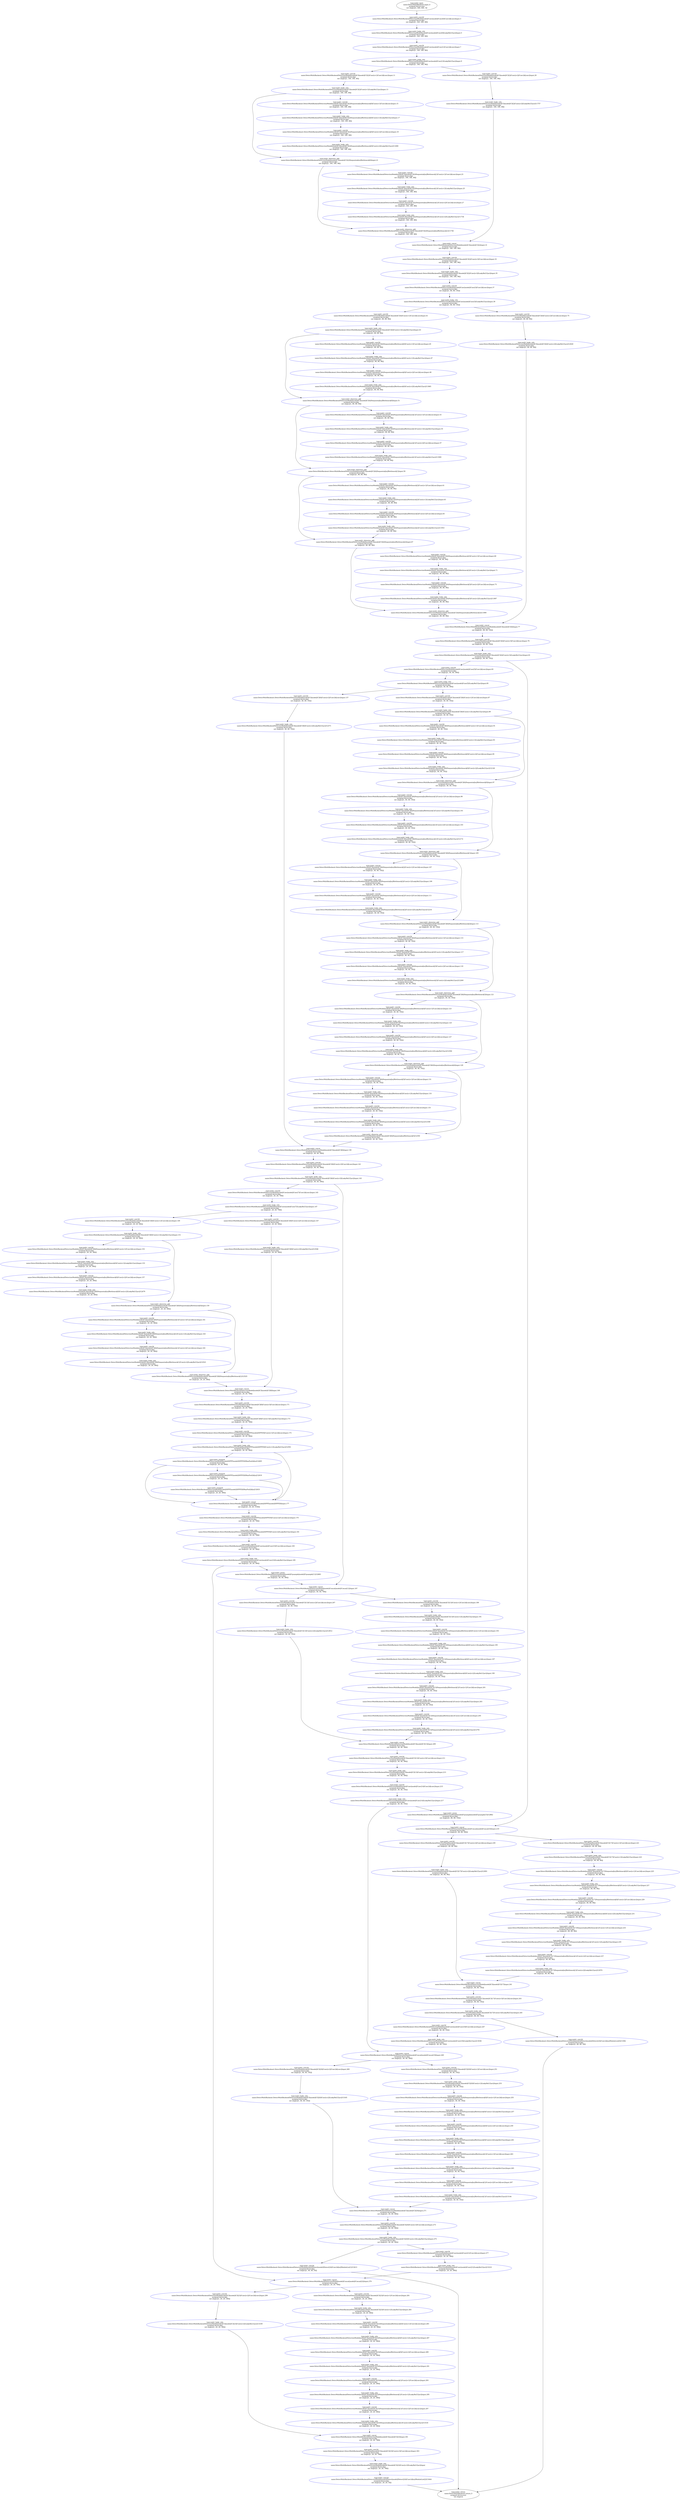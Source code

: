 digraph DetectMultiBackend {
	input_0 [label="type:nndct_input
name:DetectMultiBackend::input_0
assigned device:user
out shape:[[1, 640, 640, 3]]" color=black]
	"DetectMultiBackend/DetectionModel[model]/Conv[model]/Conv[0]/Conv2d[conv]/input.3" [label="type:nndct_conv2d
name:DetectMultiBackend::DetectMultiBackend/DetectionModel[model]/Conv[model]/Conv[0]/Conv2d[conv]/input.3
assigned device:dpu
out shape:[[1, 320, 320, 48]]" color=blue]
	"DetectMultiBackend/DetectionModel[model]/Conv[model]/Conv[0]/LeakyReLU[act]/input.5" [label="type:nndct_leaky_relu
name:DetectMultiBackend::DetectMultiBackend/DetectionModel[model]/Conv[model]/Conv[0]/LeakyReLU[act]/input.5
assigned device:dpu
out shape:[[1, 320, 320, 48]]" color=blue]
	"DetectMultiBackend/DetectionModel[model]/Conv[model]/Conv[1]/Conv2d[conv]/input.7" [label="type:nndct_conv2d
name:DetectMultiBackend::DetectMultiBackend/DetectionModel[model]/Conv[model]/Conv[1]/Conv2d[conv]/input.7
assigned device:dpu
out shape:[[1, 160, 160, 96]]" color=blue]
	"DetectMultiBackend/DetectionModel[model]/Conv[model]/Conv[1]/LeakyReLU[act]/input.9" [label="type:nndct_leaky_relu
name:DetectMultiBackend::DetectMultiBackend/DetectionModel[model]/Conv[model]/Conv[1]/LeakyReLU[act]/input.9
assigned device:dpu
out shape:[[1, 160, 160, 96]]" color=blue]
	"DetectMultiBackend/DetectionModel[model]/C3[model]/C3[2]/Conv[cv1]/Conv2d[conv]/input.11" [label="type:nndct_conv2d
name:DetectMultiBackend::DetectMultiBackend/DetectionModel[model]/C3[model]/C3[2]/Conv[cv1]/Conv2d[conv]/input.11
assigned device:dpu
out shape:[[1, 160, 160, 48]]" color=blue]
	"DetectMultiBackend/DetectionModel[model]/C3[model]/C3[2]/Conv[cv1]/LeakyReLU[act]/input.13" [label="type:nndct_leaky_relu
name:DetectMultiBackend::DetectMultiBackend/DetectionModel[model]/C3[model]/C3[2]/Conv[cv1]/LeakyReLU[act]/input.13
assigned device:dpu
out shape:[[1, 160, 160, 48]]" color=blue]
	"DetectMultiBackend/DetectionModel[model]/C3[model]/C3[2]/Sequential[m]/Bottleneck[0]/Conv[cv1]/Conv2d[conv]/input.15" [label="type:nndct_conv2d
name:DetectMultiBackend::DetectMultiBackend/DetectionModel[model]/C3[model]/C3[2]/Sequential[m]/Bottleneck[0]/Conv[cv1]/Conv2d[conv]/input.15
assigned device:dpu
out shape:[[1, 160, 160, 48]]" color=blue]
	"DetectMultiBackend/DetectionModel[model]/C3[model]/C3[2]/Sequential[m]/Bottleneck[0]/Conv[cv1]/LeakyReLU[act]/input.17" [label="type:nndct_leaky_relu
name:DetectMultiBackend::DetectMultiBackend/DetectionModel[model]/C3[model]/C3[2]/Sequential[m]/Bottleneck[0]/Conv[cv1]/LeakyReLU[act]/input.17
assigned device:dpu
out shape:[[1, 160, 160, 48]]" color=blue]
	"DetectMultiBackend/DetectionModel[model]/C3[model]/C3[2]/Sequential[m]/Bottleneck[0]/Conv[cv2]/Conv2d[conv]/input.19" [label="type:nndct_conv2d
name:DetectMultiBackend::DetectMultiBackend/DetectionModel[model]/C3[model]/C3[2]/Sequential[m]/Bottleneck[0]/Conv[cv2]/Conv2d[conv]/input.19
assigned device:dpu
out shape:[[1, 160, 160, 48]]" color=blue]
	"DetectMultiBackend/DetectionModel[model]/C3[model]/C3[2]/Sequential[m]/Bottleneck[0]/Conv[cv2]/LeakyReLU[act]/11690" [label="type:nndct_leaky_relu
name:DetectMultiBackend::DetectMultiBackend/DetectionModel[model]/C3[model]/C3[2]/Sequential[m]/Bottleneck[0]/Conv[cv2]/LeakyReLU[act]/11690
assigned device:dpu
out shape:[[1, 160, 160, 48]]" color=blue]
	"DetectMultiBackend/DetectionModel[model]/C3[model]/C3[2]/Sequential[m]/Bottleneck[0]/input.21" [label="type:nndct_elemwise_add
name:DetectMultiBackend::DetectMultiBackend/DetectionModel[model]/C3[model]/C3[2]/Sequential[m]/Bottleneck[0]/input.21
assigned device:dpu
out shape:[[1, 160, 160, 48]]" color=blue]
	"DetectMultiBackend/DetectionModel[model]/C3[model]/C3[2]/Sequential[m]/Bottleneck[1]/Conv[cv1]/Conv2d[conv]/input.23" [label="type:nndct_conv2d
name:DetectMultiBackend::DetectMultiBackend/DetectionModel[model]/C3[model]/C3[2]/Sequential[m]/Bottleneck[1]/Conv[cv1]/Conv2d[conv]/input.23
assigned device:dpu
out shape:[[1, 160, 160, 48]]" color=blue]
	"DetectMultiBackend/DetectionModel[model]/C3[model]/C3[2]/Sequential[m]/Bottleneck[1]/Conv[cv1]/LeakyReLU[act]/input.25" [label="type:nndct_leaky_relu
name:DetectMultiBackend::DetectMultiBackend/DetectionModel[model]/C3[model]/C3[2]/Sequential[m]/Bottleneck[1]/Conv[cv1]/LeakyReLU[act]/input.25
assigned device:dpu
out shape:[[1, 160, 160, 48]]" color=blue]
	"DetectMultiBackend/DetectionModel[model]/C3[model]/C3[2]/Sequential[m]/Bottleneck[1]/Conv[cv2]/Conv2d[conv]/input.27" [label="type:nndct_conv2d
name:DetectMultiBackend::DetectMultiBackend/DetectionModel[model]/C3[model]/C3[2]/Sequential[m]/Bottleneck[1]/Conv[cv2]/Conv2d[conv]/input.27
assigned device:dpu
out shape:[[1, 160, 160, 48]]" color=blue]
	"DetectMultiBackend/DetectionModel[model]/C3[model]/C3[2]/Sequential[m]/Bottleneck[1]/Conv[cv2]/LeakyReLU[act]/11734" [label="type:nndct_leaky_relu
name:DetectMultiBackend::DetectMultiBackend/DetectionModel[model]/C3[model]/C3[2]/Sequential[m]/Bottleneck[1]/Conv[cv2]/LeakyReLU[act]/11734
assigned device:dpu
out shape:[[1, 160, 160, 48]]" color=blue]
	"DetectMultiBackend/DetectionModel[model]/C3[model]/C3[2]/Sequential[m]/Bottleneck[1]/11736" [label="type:nndct_elemwise_add
name:DetectMultiBackend::DetectMultiBackend/DetectionModel[model]/C3[model]/C3[2]/Sequential[m]/Bottleneck[1]/11736
assigned device:dpu
out shape:[[1, 160, 160, 48]]" color=blue]
	"DetectMultiBackend/DetectionModel[model]/C3[model]/C3[2]/Conv[cv2]/Conv2d[conv]/input.29" [label="type:nndct_conv2d
name:DetectMultiBackend::DetectMultiBackend/DetectionModel[model]/C3[model]/C3[2]/Conv[cv2]/Conv2d[conv]/input.29
assigned device:dpu
out shape:[[1, 160, 160, 48]]" color=blue]
	"DetectMultiBackend/DetectionModel[model]/C3[model]/C3[2]/Conv[cv2]/LeakyReLU[act]/11757" [label="type:nndct_leaky_relu
name:DetectMultiBackend::DetectMultiBackend/DetectionModel[model]/C3[model]/C3[2]/Conv[cv2]/LeakyReLU[act]/11757
assigned device:dpu
out shape:[[1, 160, 160, 48]]" color=blue]
	"DetectMultiBackend/DetectionModel[model]/C3[model]/C3[2]/input.31" [label="type:nndct_concat
name:DetectMultiBackend::DetectMultiBackend/DetectionModel[model]/C3[model]/C3[2]/input.31
assigned device:dpu
out shape:[[1, 160, 160, 96]]" color=blue]
	"DetectMultiBackend/DetectionModel[model]/C3[model]/C3[2]/Conv[cv3]/Conv2d[conv]/input.33" [label="type:nndct_conv2d
name:DetectMultiBackend::DetectMultiBackend/DetectionModel[model]/C3[model]/C3[2]/Conv[cv3]/Conv2d[conv]/input.33
assigned device:dpu
out shape:[[1, 160, 160, 96]]" color=blue]
	"DetectMultiBackend/DetectionModel[model]/C3[model]/C3[2]/Conv[cv3]/LeakyReLU[act]/input.35" [label="type:nndct_leaky_relu
name:DetectMultiBackend::DetectMultiBackend/DetectionModel[model]/C3[model]/C3[2]/Conv[cv3]/LeakyReLU[act]/input.35
assigned device:dpu
out shape:[[1, 160, 160, 96]]" color=blue]
	"DetectMultiBackend/DetectionModel[model]/Conv[model]/Conv[3]/Conv2d[conv]/input.37" [label="type:nndct_conv2d
name:DetectMultiBackend::DetectMultiBackend/DetectionModel[model]/Conv[model]/Conv[3]/Conv2d[conv]/input.37
assigned device:dpu
out shape:[[1, 80, 80, 192]]" color=blue]
	"DetectMultiBackend/DetectionModel[model]/Conv[model]/Conv[3]/LeakyReLU[act]/input.39" [label="type:nndct_leaky_relu
name:DetectMultiBackend::DetectMultiBackend/DetectionModel[model]/Conv[model]/Conv[3]/LeakyReLU[act]/input.39
assigned device:dpu
out shape:[[1, 80, 80, 192]]" color=blue]
	"DetectMultiBackend/DetectionModel[model]/C3[model]/C3[4]/Conv[cv1]/Conv2d[conv]/input.41" [label="type:nndct_conv2d
name:DetectMultiBackend::DetectMultiBackend/DetectionModel[model]/C3[model]/C3[4]/Conv[cv1]/Conv2d[conv]/input.41
assigned device:dpu
out shape:[[1, 80, 80, 96]]" color=blue]
	"DetectMultiBackend/DetectionModel[model]/C3[model]/C3[4]/Conv[cv1]/LeakyReLU[act]/input.43" [label="type:nndct_leaky_relu
name:DetectMultiBackend::DetectMultiBackend/DetectionModel[model]/C3[model]/C3[4]/Conv[cv1]/LeakyReLU[act]/input.43
assigned device:dpu
out shape:[[1, 80, 80, 96]]" color=blue]
	"DetectMultiBackend/DetectionModel[model]/C3[model]/C3[4]/Sequential[m]/Bottleneck[0]/Conv[cv1]/Conv2d[conv]/input.45" [label="type:nndct_conv2d
name:DetectMultiBackend::DetectMultiBackend/DetectionModel[model]/C3[model]/C3[4]/Sequential[m]/Bottleneck[0]/Conv[cv1]/Conv2d[conv]/input.45
assigned device:dpu
out shape:[[1, 80, 80, 96]]" color=blue]
	"DetectMultiBackend/DetectionModel[model]/C3[model]/C3[4]/Sequential[m]/Bottleneck[0]/Conv[cv1]/LeakyReLU[act]/input.47" [label="type:nndct_leaky_relu
name:DetectMultiBackend::DetectMultiBackend/DetectionModel[model]/C3[model]/C3[4]/Sequential[m]/Bottleneck[0]/Conv[cv1]/LeakyReLU[act]/input.47
assigned device:dpu
out shape:[[1, 80, 80, 96]]" color=blue]
	"DetectMultiBackend/DetectionModel[model]/C3[model]/C3[4]/Sequential[m]/Bottleneck[0]/Conv[cv2]/Conv2d[conv]/input.49" [label="type:nndct_conv2d
name:DetectMultiBackend::DetectMultiBackend/DetectionModel[model]/C3[model]/C3[4]/Sequential[m]/Bottleneck[0]/Conv[cv2]/Conv2d[conv]/input.49
assigned device:dpu
out shape:[[1, 80, 80, 96]]" color=blue]
	"DetectMultiBackend/DetectionModel[model]/C3[model]/C3[4]/Sequential[m]/Bottleneck[0]/Conv[cv2]/LeakyReLU[act]/11865" [label="type:nndct_leaky_relu
name:DetectMultiBackend::DetectMultiBackend/DetectionModel[model]/C3[model]/C3[4]/Sequential[m]/Bottleneck[0]/Conv[cv2]/LeakyReLU[act]/11865
assigned device:dpu
out shape:[[1, 80, 80, 96]]" color=blue]
	"DetectMultiBackend/DetectionModel[model]/C3[model]/C3[4]/Sequential[m]/Bottleneck[0]/input.51" [label="type:nndct_elemwise_add
name:DetectMultiBackend::DetectMultiBackend/DetectionModel[model]/C3[model]/C3[4]/Sequential[m]/Bottleneck[0]/input.51
assigned device:dpu
out shape:[[1, 80, 80, 96]]" color=blue]
	"DetectMultiBackend/DetectionModel[model]/C3[model]/C3[4]/Sequential[m]/Bottleneck[1]/Conv[cv1]/Conv2d[conv]/input.53" [label="type:nndct_conv2d
name:DetectMultiBackend::DetectMultiBackend/DetectionModel[model]/C3[model]/C3[4]/Sequential[m]/Bottleneck[1]/Conv[cv1]/Conv2d[conv]/input.53
assigned device:dpu
out shape:[[1, 80, 80, 96]]" color=blue]
	"DetectMultiBackend/DetectionModel[model]/C3[model]/C3[4]/Sequential[m]/Bottleneck[1]/Conv[cv1]/LeakyReLU[act]/input.55" [label="type:nndct_leaky_relu
name:DetectMultiBackend::DetectMultiBackend/DetectionModel[model]/C3[model]/C3[4]/Sequential[m]/Bottleneck[1]/Conv[cv1]/LeakyReLU[act]/input.55
assigned device:dpu
out shape:[[1, 80, 80, 96]]" color=blue]
	"DetectMultiBackend/DetectionModel[model]/C3[model]/C3[4]/Sequential[m]/Bottleneck[1]/Conv[cv2]/Conv2d[conv]/input.57" [label="type:nndct_conv2d
name:DetectMultiBackend::DetectMultiBackend/DetectionModel[model]/C3[model]/C3[4]/Sequential[m]/Bottleneck[1]/Conv[cv2]/Conv2d[conv]/input.57
assigned device:dpu
out shape:[[1, 80, 80, 96]]" color=blue]
	"DetectMultiBackend/DetectionModel[model]/C3[model]/C3[4]/Sequential[m]/Bottleneck[1]/Conv[cv2]/LeakyReLU[act]/11909" [label="type:nndct_leaky_relu
name:DetectMultiBackend::DetectMultiBackend/DetectionModel[model]/C3[model]/C3[4]/Sequential[m]/Bottleneck[1]/Conv[cv2]/LeakyReLU[act]/11909
assigned device:dpu
out shape:[[1, 80, 80, 96]]" color=blue]
	"DetectMultiBackend/DetectionModel[model]/C3[model]/C3[4]/Sequential[m]/Bottleneck[1]/input.59" [label="type:nndct_elemwise_add
name:DetectMultiBackend::DetectMultiBackend/DetectionModel[model]/C3[model]/C3[4]/Sequential[m]/Bottleneck[1]/input.59
assigned device:dpu
out shape:[[1, 80, 80, 96]]" color=blue]
	"DetectMultiBackend/DetectionModel[model]/C3[model]/C3[4]/Sequential[m]/Bottleneck[2]/Conv[cv1]/Conv2d[conv]/input.61" [label="type:nndct_conv2d
name:DetectMultiBackend::DetectMultiBackend/DetectionModel[model]/C3[model]/C3[4]/Sequential[m]/Bottleneck[2]/Conv[cv1]/Conv2d[conv]/input.61
assigned device:dpu
out shape:[[1, 80, 80, 96]]" color=blue]
	"DetectMultiBackend/DetectionModel[model]/C3[model]/C3[4]/Sequential[m]/Bottleneck[2]/Conv[cv1]/LeakyReLU[act]/input.63" [label="type:nndct_leaky_relu
name:DetectMultiBackend::DetectMultiBackend/DetectionModel[model]/C3[model]/C3[4]/Sequential[m]/Bottleneck[2]/Conv[cv1]/LeakyReLU[act]/input.63
assigned device:dpu
out shape:[[1, 80, 80, 96]]" color=blue]
	"DetectMultiBackend/DetectionModel[model]/C3[model]/C3[4]/Sequential[m]/Bottleneck[2]/Conv[cv2]/Conv2d[conv]/input.65" [label="type:nndct_conv2d
name:DetectMultiBackend::DetectMultiBackend/DetectionModel[model]/C3[model]/C3[4]/Sequential[m]/Bottleneck[2]/Conv[cv2]/Conv2d[conv]/input.65
assigned device:dpu
out shape:[[1, 80, 80, 96]]" color=blue]
	"DetectMultiBackend/DetectionModel[model]/C3[model]/C3[4]/Sequential[m]/Bottleneck[2]/Conv[cv2]/LeakyReLU[act]/11953" [label="type:nndct_leaky_relu
name:DetectMultiBackend::DetectMultiBackend/DetectionModel[model]/C3[model]/C3[4]/Sequential[m]/Bottleneck[2]/Conv[cv2]/LeakyReLU[act]/11953
assigned device:dpu
out shape:[[1, 80, 80, 96]]" color=blue]
	"DetectMultiBackend/DetectionModel[model]/C3[model]/C3[4]/Sequential[m]/Bottleneck[2]/input.67" [label="type:nndct_elemwise_add
name:DetectMultiBackend::DetectMultiBackend/DetectionModel[model]/C3[model]/C3[4]/Sequential[m]/Bottleneck[2]/input.67
assigned device:dpu
out shape:[[1, 80, 80, 96]]" color=blue]
	"DetectMultiBackend/DetectionModel[model]/C3[model]/C3[4]/Sequential[m]/Bottleneck[3]/Conv[cv1]/Conv2d[conv]/input.69" [label="type:nndct_conv2d
name:DetectMultiBackend::DetectMultiBackend/DetectionModel[model]/C3[model]/C3[4]/Sequential[m]/Bottleneck[3]/Conv[cv1]/Conv2d[conv]/input.69
assigned device:dpu
out shape:[[1, 80, 80, 96]]" color=blue]
	"DetectMultiBackend/DetectionModel[model]/C3[model]/C3[4]/Sequential[m]/Bottleneck[3]/Conv[cv1]/LeakyReLU[act]/input.71" [label="type:nndct_leaky_relu
name:DetectMultiBackend::DetectMultiBackend/DetectionModel[model]/C3[model]/C3[4]/Sequential[m]/Bottleneck[3]/Conv[cv1]/LeakyReLU[act]/input.71
assigned device:dpu
out shape:[[1, 80, 80, 96]]" color=blue]
	"DetectMultiBackend/DetectionModel[model]/C3[model]/C3[4]/Sequential[m]/Bottleneck[3]/Conv[cv2]/Conv2d[conv]/input.73" [label="type:nndct_conv2d
name:DetectMultiBackend::DetectMultiBackend/DetectionModel[model]/C3[model]/C3[4]/Sequential[m]/Bottleneck[3]/Conv[cv2]/Conv2d[conv]/input.73
assigned device:dpu
out shape:[[1, 80, 80, 96]]" color=blue]
	"DetectMultiBackend/DetectionModel[model]/C3[model]/C3[4]/Sequential[m]/Bottleneck[3]/Conv[cv2]/LeakyReLU[act]/11997" [label="type:nndct_leaky_relu
name:DetectMultiBackend::DetectMultiBackend/DetectionModel[model]/C3[model]/C3[4]/Sequential[m]/Bottleneck[3]/Conv[cv2]/LeakyReLU[act]/11997
assigned device:dpu
out shape:[[1, 80, 80, 96]]" color=blue]
	"DetectMultiBackend/DetectionModel[model]/C3[model]/C3[4]/Sequential[m]/Bottleneck[3]/11999" [label="type:nndct_elemwise_add
name:DetectMultiBackend::DetectMultiBackend/DetectionModel[model]/C3[model]/C3[4]/Sequential[m]/Bottleneck[3]/11999
assigned device:dpu
out shape:[[1, 80, 80, 96]]" color=blue]
	"DetectMultiBackend/DetectionModel[model]/C3[model]/C3[4]/Conv[cv2]/Conv2d[conv]/input.75" [label="type:nndct_conv2d
name:DetectMultiBackend::DetectMultiBackend/DetectionModel[model]/C3[model]/C3[4]/Conv[cv2]/Conv2d[conv]/input.75
assigned device:dpu
out shape:[[1, 80, 80, 96]]" color=blue]
	"DetectMultiBackend/DetectionModel[model]/C3[model]/C3[4]/Conv[cv2]/LeakyReLU[act]/12020" [label="type:nndct_leaky_relu
name:DetectMultiBackend::DetectMultiBackend/DetectionModel[model]/C3[model]/C3[4]/Conv[cv2]/LeakyReLU[act]/12020
assigned device:dpu
out shape:[[1, 80, 80, 96]]" color=blue]
	"DetectMultiBackend/DetectionModel[model]/C3[model]/C3[4]/input.77" [label="type:nndct_concat
name:DetectMultiBackend::DetectMultiBackend/DetectionModel[model]/C3[model]/C3[4]/input.77
assigned device:dpu
out shape:[[1, 80, 80, 192]]" color=blue]
	"DetectMultiBackend/DetectionModel[model]/C3[model]/C3[4]/Conv[cv3]/Conv2d[conv]/input.79" [label="type:nndct_conv2d
name:DetectMultiBackend::DetectMultiBackend/DetectionModel[model]/C3[model]/C3[4]/Conv[cv3]/Conv2d[conv]/input.79
assigned device:dpu
out shape:[[1, 80, 80, 192]]" color=blue]
	"DetectMultiBackend/DetectionModel[model]/C3[model]/C3[4]/Conv[cv3]/LeakyReLU[act]/input.81" [label="type:nndct_leaky_relu
name:DetectMultiBackend::DetectMultiBackend/DetectionModel[model]/C3[model]/C3[4]/Conv[cv3]/LeakyReLU[act]/input.81
assigned device:dpu
out shape:[[1, 80, 80, 192]]" color=blue]
	"DetectMultiBackend/DetectionModel[model]/Conv[model]/Conv[5]/Conv2d[conv]/input.83" [label="type:nndct_conv2d
name:DetectMultiBackend::DetectMultiBackend/DetectionModel[model]/Conv[model]/Conv[5]/Conv2d[conv]/input.83
assigned device:dpu
out shape:[[1, 40, 40, 384]]" color=blue]
	"DetectMultiBackend/DetectionModel[model]/Conv[model]/Conv[5]/LeakyReLU[act]/input.85" [label="type:nndct_leaky_relu
name:DetectMultiBackend::DetectMultiBackend/DetectionModel[model]/Conv[model]/Conv[5]/LeakyReLU[act]/input.85
assigned device:dpu
out shape:[[1, 40, 40, 384]]" color=blue]
	"DetectMultiBackend/DetectionModel[model]/C3[model]/C3[6]/Conv[cv1]/Conv2d[conv]/input.87" [label="type:nndct_conv2d
name:DetectMultiBackend::DetectMultiBackend/DetectionModel[model]/C3[model]/C3[6]/Conv[cv1]/Conv2d[conv]/input.87
assigned device:dpu
out shape:[[1, 40, 40, 192]]" color=blue]
	"DetectMultiBackend/DetectionModel[model]/C3[model]/C3[6]/Conv[cv1]/LeakyReLU[act]/input.89" [label="type:nndct_leaky_relu
name:DetectMultiBackend::DetectMultiBackend/DetectionModel[model]/C3[model]/C3[6]/Conv[cv1]/LeakyReLU[act]/input.89
assigned device:dpu
out shape:[[1, 40, 40, 192]]" color=blue]
	"DetectMultiBackend/DetectionModel[model]/C3[model]/C3[6]/Sequential[m]/Bottleneck[0]/Conv[cv1]/Conv2d[conv]/input.91" [label="type:nndct_conv2d
name:DetectMultiBackend::DetectMultiBackend/DetectionModel[model]/C3[model]/C3[6]/Sequential[m]/Bottleneck[0]/Conv[cv1]/Conv2d[conv]/input.91
assigned device:dpu
out shape:[[1, 40, 40, 192]]" color=blue]
	"DetectMultiBackend/DetectionModel[model]/C3[model]/C3[6]/Sequential[m]/Bottleneck[0]/Conv[cv1]/LeakyReLU[act]/input.93" [label="type:nndct_leaky_relu
name:DetectMultiBackend::DetectMultiBackend/DetectionModel[model]/C3[model]/C3[6]/Sequential[m]/Bottleneck[0]/Conv[cv1]/LeakyReLU[act]/input.93
assigned device:dpu
out shape:[[1, 40, 40, 192]]" color=blue]
	"DetectMultiBackend/DetectionModel[model]/C3[model]/C3[6]/Sequential[m]/Bottleneck[0]/Conv[cv2]/Conv2d[conv]/input.95" [label="type:nndct_conv2d
name:DetectMultiBackend::DetectMultiBackend/DetectionModel[model]/C3[model]/C3[6]/Sequential[m]/Bottleneck[0]/Conv[cv2]/Conv2d[conv]/input.95
assigned device:dpu
out shape:[[1, 40, 40, 192]]" color=blue]
	"DetectMultiBackend/DetectionModel[model]/C3[model]/C3[6]/Sequential[m]/Bottleneck[0]/Conv[cv2]/LeakyReLU[act]/12128" [label="type:nndct_leaky_relu
name:DetectMultiBackend::DetectMultiBackend/DetectionModel[model]/C3[model]/C3[6]/Sequential[m]/Bottleneck[0]/Conv[cv2]/LeakyReLU[act]/12128
assigned device:dpu
out shape:[[1, 40, 40, 192]]" color=blue]
	"DetectMultiBackend/DetectionModel[model]/C3[model]/C3[6]/Sequential[m]/Bottleneck[0]/input.97" [label="type:nndct_elemwise_add
name:DetectMultiBackend::DetectMultiBackend/DetectionModel[model]/C3[model]/C3[6]/Sequential[m]/Bottleneck[0]/input.97
assigned device:dpu
out shape:[[1, 40, 40, 192]]" color=blue]
	"DetectMultiBackend/DetectionModel[model]/C3[model]/C3[6]/Sequential[m]/Bottleneck[1]/Conv[cv1]/Conv2d[conv]/input.99" [label="type:nndct_conv2d
name:DetectMultiBackend::DetectMultiBackend/DetectionModel[model]/C3[model]/C3[6]/Sequential[m]/Bottleneck[1]/Conv[cv1]/Conv2d[conv]/input.99
assigned device:dpu
out shape:[[1, 40, 40, 192]]" color=blue]
	"DetectMultiBackend/DetectionModel[model]/C3[model]/C3[6]/Sequential[m]/Bottleneck[1]/Conv[cv1]/LeakyReLU[act]/input.101" [label="type:nndct_leaky_relu
name:DetectMultiBackend::DetectMultiBackend/DetectionModel[model]/C3[model]/C3[6]/Sequential[m]/Bottleneck[1]/Conv[cv1]/LeakyReLU[act]/input.101
assigned device:dpu
out shape:[[1, 40, 40, 192]]" color=blue]
	"DetectMultiBackend/DetectionModel[model]/C3[model]/C3[6]/Sequential[m]/Bottleneck[1]/Conv[cv2]/Conv2d[conv]/input.103" [label="type:nndct_conv2d
name:DetectMultiBackend::DetectMultiBackend/DetectionModel[model]/C3[model]/C3[6]/Sequential[m]/Bottleneck[1]/Conv[cv2]/Conv2d[conv]/input.103
assigned device:dpu
out shape:[[1, 40, 40, 192]]" color=blue]
	"DetectMultiBackend/DetectionModel[model]/C3[model]/C3[6]/Sequential[m]/Bottleneck[1]/Conv[cv2]/LeakyReLU[act]/12172" [label="type:nndct_leaky_relu
name:DetectMultiBackend::DetectMultiBackend/DetectionModel[model]/C3[model]/C3[6]/Sequential[m]/Bottleneck[1]/Conv[cv2]/LeakyReLU[act]/12172
assigned device:dpu
out shape:[[1, 40, 40, 192]]" color=blue]
	"DetectMultiBackend/DetectionModel[model]/C3[model]/C3[6]/Sequential[m]/Bottleneck[1]/input.105" [label="type:nndct_elemwise_add
name:DetectMultiBackend::DetectMultiBackend/DetectionModel[model]/C3[model]/C3[6]/Sequential[m]/Bottleneck[1]/input.105
assigned device:dpu
out shape:[[1, 40, 40, 192]]" color=blue]
	"DetectMultiBackend/DetectionModel[model]/C3[model]/C3[6]/Sequential[m]/Bottleneck[2]/Conv[cv1]/Conv2d[conv]/input.107" [label="type:nndct_conv2d
name:DetectMultiBackend::DetectMultiBackend/DetectionModel[model]/C3[model]/C3[6]/Sequential[m]/Bottleneck[2]/Conv[cv1]/Conv2d[conv]/input.107
assigned device:dpu
out shape:[[1, 40, 40, 192]]" color=blue]
	"DetectMultiBackend/DetectionModel[model]/C3[model]/C3[6]/Sequential[m]/Bottleneck[2]/Conv[cv1]/LeakyReLU[act]/input.109" [label="type:nndct_leaky_relu
name:DetectMultiBackend::DetectMultiBackend/DetectionModel[model]/C3[model]/C3[6]/Sequential[m]/Bottleneck[2]/Conv[cv1]/LeakyReLU[act]/input.109
assigned device:dpu
out shape:[[1, 40, 40, 192]]" color=blue]
	"DetectMultiBackend/DetectionModel[model]/C3[model]/C3[6]/Sequential[m]/Bottleneck[2]/Conv[cv2]/Conv2d[conv]/input.111" [label="type:nndct_conv2d
name:DetectMultiBackend::DetectMultiBackend/DetectionModel[model]/C3[model]/C3[6]/Sequential[m]/Bottleneck[2]/Conv[cv2]/Conv2d[conv]/input.111
assigned device:dpu
out shape:[[1, 40, 40, 192]]" color=blue]
	"DetectMultiBackend/DetectionModel[model]/C3[model]/C3[6]/Sequential[m]/Bottleneck[2]/Conv[cv2]/LeakyReLU[act]/12216" [label="type:nndct_leaky_relu
name:DetectMultiBackend::DetectMultiBackend/DetectionModel[model]/C3[model]/C3[6]/Sequential[m]/Bottleneck[2]/Conv[cv2]/LeakyReLU[act]/12216
assigned device:dpu
out shape:[[1, 40, 40, 192]]" color=blue]
	"DetectMultiBackend/DetectionModel[model]/C3[model]/C3[6]/Sequential[m]/Bottleneck[2]/input.113" [label="type:nndct_elemwise_add
name:DetectMultiBackend::DetectMultiBackend/DetectionModel[model]/C3[model]/C3[6]/Sequential[m]/Bottleneck[2]/input.113
assigned device:dpu
out shape:[[1, 40, 40, 192]]" color=blue]
	"DetectMultiBackend/DetectionModel[model]/C3[model]/C3[6]/Sequential[m]/Bottleneck[3]/Conv[cv1]/Conv2d[conv]/input.115" [label="type:nndct_conv2d
name:DetectMultiBackend::DetectMultiBackend/DetectionModel[model]/C3[model]/C3[6]/Sequential[m]/Bottleneck[3]/Conv[cv1]/Conv2d[conv]/input.115
assigned device:dpu
out shape:[[1, 40, 40, 192]]" color=blue]
	"DetectMultiBackend/DetectionModel[model]/C3[model]/C3[6]/Sequential[m]/Bottleneck[3]/Conv[cv1]/LeakyReLU[act]/input.117" [label="type:nndct_leaky_relu
name:DetectMultiBackend::DetectMultiBackend/DetectionModel[model]/C3[model]/C3[6]/Sequential[m]/Bottleneck[3]/Conv[cv1]/LeakyReLU[act]/input.117
assigned device:dpu
out shape:[[1, 40, 40, 192]]" color=blue]
	"DetectMultiBackend/DetectionModel[model]/C3[model]/C3[6]/Sequential[m]/Bottleneck[3]/Conv[cv2]/Conv2d[conv]/input.119" [label="type:nndct_conv2d
name:DetectMultiBackend::DetectMultiBackend/DetectionModel[model]/C3[model]/C3[6]/Sequential[m]/Bottleneck[3]/Conv[cv2]/Conv2d[conv]/input.119
assigned device:dpu
out shape:[[1, 40, 40, 192]]" color=blue]
	"DetectMultiBackend/DetectionModel[model]/C3[model]/C3[6]/Sequential[m]/Bottleneck[3]/Conv[cv2]/LeakyReLU[act]/12260" [label="type:nndct_leaky_relu
name:DetectMultiBackend::DetectMultiBackend/DetectionModel[model]/C3[model]/C3[6]/Sequential[m]/Bottleneck[3]/Conv[cv2]/LeakyReLU[act]/12260
assigned device:dpu
out shape:[[1, 40, 40, 192]]" color=blue]
	"DetectMultiBackend/DetectionModel[model]/C3[model]/C3[6]/Sequential[m]/Bottleneck[3]/input.121" [label="type:nndct_elemwise_add
name:DetectMultiBackend::DetectMultiBackend/DetectionModel[model]/C3[model]/C3[6]/Sequential[m]/Bottleneck[3]/input.121
assigned device:dpu
out shape:[[1, 40, 40, 192]]" color=blue]
	"DetectMultiBackend/DetectionModel[model]/C3[model]/C3[6]/Sequential[m]/Bottleneck[4]/Conv[cv1]/Conv2d[conv]/input.123" [label="type:nndct_conv2d
name:DetectMultiBackend::DetectMultiBackend/DetectionModel[model]/C3[model]/C3[6]/Sequential[m]/Bottleneck[4]/Conv[cv1]/Conv2d[conv]/input.123
assigned device:dpu
out shape:[[1, 40, 40, 192]]" color=blue]
	"DetectMultiBackend/DetectionModel[model]/C3[model]/C3[6]/Sequential[m]/Bottleneck[4]/Conv[cv1]/LeakyReLU[act]/input.125" [label="type:nndct_leaky_relu
name:DetectMultiBackend::DetectMultiBackend/DetectionModel[model]/C3[model]/C3[6]/Sequential[m]/Bottleneck[4]/Conv[cv1]/LeakyReLU[act]/input.125
assigned device:dpu
out shape:[[1, 40, 40, 192]]" color=blue]
	"DetectMultiBackend/DetectionModel[model]/C3[model]/C3[6]/Sequential[m]/Bottleneck[4]/Conv[cv2]/Conv2d[conv]/input.127" [label="type:nndct_conv2d
name:DetectMultiBackend::DetectMultiBackend/DetectionModel[model]/C3[model]/C3[6]/Sequential[m]/Bottleneck[4]/Conv[cv2]/Conv2d[conv]/input.127
assigned device:dpu
out shape:[[1, 40, 40, 192]]" color=blue]
	"DetectMultiBackend/DetectionModel[model]/C3[model]/C3[6]/Sequential[m]/Bottleneck[4]/Conv[cv2]/LeakyReLU[act]/12304" [label="type:nndct_leaky_relu
name:DetectMultiBackend::DetectMultiBackend/DetectionModel[model]/C3[model]/C3[6]/Sequential[m]/Bottleneck[4]/Conv[cv2]/LeakyReLU[act]/12304
assigned device:dpu
out shape:[[1, 40, 40, 192]]" color=blue]
	"DetectMultiBackend/DetectionModel[model]/C3[model]/C3[6]/Sequential[m]/Bottleneck[4]/input.129" [label="type:nndct_elemwise_add
name:DetectMultiBackend::DetectMultiBackend/DetectionModel[model]/C3[model]/C3[6]/Sequential[m]/Bottleneck[4]/input.129
assigned device:dpu
out shape:[[1, 40, 40, 192]]" color=blue]
	"DetectMultiBackend/DetectionModel[model]/C3[model]/C3[6]/Sequential[m]/Bottleneck[5]/Conv[cv1]/Conv2d[conv]/input.131" [label="type:nndct_conv2d
name:DetectMultiBackend::DetectMultiBackend/DetectionModel[model]/C3[model]/C3[6]/Sequential[m]/Bottleneck[5]/Conv[cv1]/Conv2d[conv]/input.131
assigned device:dpu
out shape:[[1, 40, 40, 192]]" color=blue]
	"DetectMultiBackend/DetectionModel[model]/C3[model]/C3[6]/Sequential[m]/Bottleneck[5]/Conv[cv1]/LeakyReLU[act]/input.133" [label="type:nndct_leaky_relu
name:DetectMultiBackend::DetectMultiBackend/DetectionModel[model]/C3[model]/C3[6]/Sequential[m]/Bottleneck[5]/Conv[cv1]/LeakyReLU[act]/input.133
assigned device:dpu
out shape:[[1, 40, 40, 192]]" color=blue]
	"DetectMultiBackend/DetectionModel[model]/C3[model]/C3[6]/Sequential[m]/Bottleneck[5]/Conv[cv2]/Conv2d[conv]/input.135" [label="type:nndct_conv2d
name:DetectMultiBackend::DetectMultiBackend/DetectionModel[model]/C3[model]/C3[6]/Sequential[m]/Bottleneck[5]/Conv[cv2]/Conv2d[conv]/input.135
assigned device:dpu
out shape:[[1, 40, 40, 192]]" color=blue]
	"DetectMultiBackend/DetectionModel[model]/C3[model]/C3[6]/Sequential[m]/Bottleneck[5]/Conv[cv2]/LeakyReLU[act]/12348" [label="type:nndct_leaky_relu
name:DetectMultiBackend::DetectMultiBackend/DetectionModel[model]/C3[model]/C3[6]/Sequential[m]/Bottleneck[5]/Conv[cv2]/LeakyReLU[act]/12348
assigned device:dpu
out shape:[[1, 40, 40, 192]]" color=blue]
	"DetectMultiBackend/DetectionModel[model]/C3[model]/C3[6]/Sequential[m]/Bottleneck[5]/12350" [label="type:nndct_elemwise_add
name:DetectMultiBackend::DetectMultiBackend/DetectionModel[model]/C3[model]/C3[6]/Sequential[m]/Bottleneck[5]/12350
assigned device:dpu
out shape:[[1, 40, 40, 192]]" color=blue]
	"DetectMultiBackend/DetectionModel[model]/C3[model]/C3[6]/Conv[cv2]/Conv2d[conv]/input.137" [label="type:nndct_conv2d
name:DetectMultiBackend::DetectMultiBackend/DetectionModel[model]/C3[model]/C3[6]/Conv[cv2]/Conv2d[conv]/input.137
assigned device:dpu
out shape:[[1, 40, 40, 192]]" color=blue]
	"DetectMultiBackend/DetectionModel[model]/C3[model]/C3[6]/Conv[cv2]/LeakyReLU[act]/12371" [label="type:nndct_leaky_relu
name:DetectMultiBackend::DetectMultiBackend/DetectionModel[model]/C3[model]/C3[6]/Conv[cv2]/LeakyReLU[act]/12371
assigned device:dpu
out shape:[[1, 40, 40, 192]]" color=blue]
	"DetectMultiBackend/DetectionModel[model]/C3[model]/C3[6]/input.139" [label="type:nndct_concat
name:DetectMultiBackend::DetectMultiBackend/DetectionModel[model]/C3[model]/C3[6]/input.139
assigned device:dpu
out shape:[[1, 40, 40, 384]]" color=blue]
	"DetectMultiBackend/DetectionModel[model]/C3[model]/C3[6]/Conv[cv3]/Conv2d[conv]/input.141" [label="type:nndct_conv2d
name:DetectMultiBackend::DetectMultiBackend/DetectionModel[model]/C3[model]/C3[6]/Conv[cv3]/Conv2d[conv]/input.141
assigned device:dpu
out shape:[[1, 40, 40, 384]]" color=blue]
	"DetectMultiBackend/DetectionModel[model]/C3[model]/C3[6]/Conv[cv3]/LeakyReLU[act]/input.143" [label="type:nndct_leaky_relu
name:DetectMultiBackend::DetectMultiBackend/DetectionModel[model]/C3[model]/C3[6]/Conv[cv3]/LeakyReLU[act]/input.143
assigned device:dpu
out shape:[[1, 40, 40, 384]]" color=blue]
	"DetectMultiBackend/DetectionModel[model]/Conv[model]/Conv[7]/Conv2d[conv]/input.145" [label="type:nndct_conv2d
name:DetectMultiBackend::DetectMultiBackend/DetectionModel[model]/Conv[model]/Conv[7]/Conv2d[conv]/input.145
assigned device:dpu
out shape:[[1, 20, 20, 768]]" color=blue]
	"DetectMultiBackend/DetectionModel[model]/Conv[model]/Conv[7]/LeakyReLU[act]/input.147" [label="type:nndct_leaky_relu
name:DetectMultiBackend::DetectMultiBackend/DetectionModel[model]/Conv[model]/Conv[7]/LeakyReLU[act]/input.147
assigned device:dpu
out shape:[[1, 20, 20, 768]]" color=blue]
	"DetectMultiBackend/DetectionModel[model]/C3[model]/C3[8]/Conv[cv1]/Conv2d[conv]/input.149" [label="type:nndct_conv2d
name:DetectMultiBackend::DetectMultiBackend/DetectionModel[model]/C3[model]/C3[8]/Conv[cv1]/Conv2d[conv]/input.149
assigned device:dpu
out shape:[[1, 20, 20, 384]]" color=blue]
	"DetectMultiBackend/DetectionModel[model]/C3[model]/C3[8]/Conv[cv1]/LeakyReLU[act]/input.151" [label="type:nndct_leaky_relu
name:DetectMultiBackend::DetectMultiBackend/DetectionModel[model]/C3[model]/C3[8]/Conv[cv1]/LeakyReLU[act]/input.151
assigned device:dpu
out shape:[[1, 20, 20, 384]]" color=blue]
	"DetectMultiBackend/DetectionModel[model]/C3[model]/C3[8]/Sequential[m]/Bottleneck[0]/Conv[cv1]/Conv2d[conv]/input.153" [label="type:nndct_conv2d
name:DetectMultiBackend::DetectMultiBackend/DetectionModel[model]/C3[model]/C3[8]/Sequential[m]/Bottleneck[0]/Conv[cv1]/Conv2d[conv]/input.153
assigned device:dpu
out shape:[[1, 20, 20, 384]]" color=blue]
	"DetectMultiBackend/DetectionModel[model]/C3[model]/C3[8]/Sequential[m]/Bottleneck[0]/Conv[cv1]/LeakyReLU[act]/input.155" [label="type:nndct_leaky_relu
name:DetectMultiBackend::DetectMultiBackend/DetectionModel[model]/C3[model]/C3[8]/Sequential[m]/Bottleneck[0]/Conv[cv1]/LeakyReLU[act]/input.155
assigned device:dpu
out shape:[[1, 20, 20, 384]]" color=blue]
	"DetectMultiBackend/DetectionModel[model]/C3[model]/C3[8]/Sequential[m]/Bottleneck[0]/Conv[cv2]/Conv2d[conv]/input.157" [label="type:nndct_conv2d
name:DetectMultiBackend::DetectMultiBackend/DetectionModel[model]/C3[model]/C3[8]/Sequential[m]/Bottleneck[0]/Conv[cv2]/Conv2d[conv]/input.157
assigned device:dpu
out shape:[[1, 20, 20, 384]]" color=blue]
	"DetectMultiBackend/DetectionModel[model]/C3[model]/C3[8]/Sequential[m]/Bottleneck[0]/Conv[cv2]/LeakyReLU[act]/12479" [label="type:nndct_leaky_relu
name:DetectMultiBackend::DetectMultiBackend/DetectionModel[model]/C3[model]/C3[8]/Sequential[m]/Bottleneck[0]/Conv[cv2]/LeakyReLU[act]/12479
assigned device:dpu
out shape:[[1, 20, 20, 384]]" color=blue]
	"DetectMultiBackend/DetectionModel[model]/C3[model]/C3[8]/Sequential[m]/Bottleneck[0]/input.159" [label="type:nndct_elemwise_add
name:DetectMultiBackend::DetectMultiBackend/DetectionModel[model]/C3[model]/C3[8]/Sequential[m]/Bottleneck[0]/input.159
assigned device:dpu
out shape:[[1, 20, 20, 384]]" color=blue]
	"DetectMultiBackend/DetectionModel[model]/C3[model]/C3[8]/Sequential[m]/Bottleneck[1]/Conv[cv1]/Conv2d[conv]/input.161" [label="type:nndct_conv2d
name:DetectMultiBackend::DetectMultiBackend/DetectionModel[model]/C3[model]/C3[8]/Sequential[m]/Bottleneck[1]/Conv[cv1]/Conv2d[conv]/input.161
assigned device:dpu
out shape:[[1, 20, 20, 384]]" color=blue]
	"DetectMultiBackend/DetectionModel[model]/C3[model]/C3[8]/Sequential[m]/Bottleneck[1]/Conv[cv1]/LeakyReLU[act]/input.163" [label="type:nndct_leaky_relu
name:DetectMultiBackend::DetectMultiBackend/DetectionModel[model]/C3[model]/C3[8]/Sequential[m]/Bottleneck[1]/Conv[cv1]/LeakyReLU[act]/input.163
assigned device:dpu
out shape:[[1, 20, 20, 384]]" color=blue]
	"DetectMultiBackend/DetectionModel[model]/C3[model]/C3[8]/Sequential[m]/Bottleneck[1]/Conv[cv2]/Conv2d[conv]/input.165" [label="type:nndct_conv2d
name:DetectMultiBackend::DetectMultiBackend/DetectionModel[model]/C3[model]/C3[8]/Sequential[m]/Bottleneck[1]/Conv[cv2]/Conv2d[conv]/input.165
assigned device:dpu
out shape:[[1, 20, 20, 384]]" color=blue]
	"DetectMultiBackend/DetectionModel[model]/C3[model]/C3[8]/Sequential[m]/Bottleneck[1]/Conv[cv2]/LeakyReLU[act]/12523" [label="type:nndct_leaky_relu
name:DetectMultiBackend::DetectMultiBackend/DetectionModel[model]/C3[model]/C3[8]/Sequential[m]/Bottleneck[1]/Conv[cv2]/LeakyReLU[act]/12523
assigned device:dpu
out shape:[[1, 20, 20, 384]]" color=blue]
	"DetectMultiBackend/DetectionModel[model]/C3[model]/C3[8]/Sequential[m]/Bottleneck[1]/12525" [label="type:nndct_elemwise_add
name:DetectMultiBackend::DetectMultiBackend/DetectionModel[model]/C3[model]/C3[8]/Sequential[m]/Bottleneck[1]/12525
assigned device:dpu
out shape:[[1, 20, 20, 384]]" color=blue]
	"DetectMultiBackend/DetectionModel[model]/C3[model]/C3[8]/Conv[cv2]/Conv2d[conv]/input.167" [label="type:nndct_conv2d
name:DetectMultiBackend::DetectMultiBackend/DetectionModel[model]/C3[model]/C3[8]/Conv[cv2]/Conv2d[conv]/input.167
assigned device:dpu
out shape:[[1, 20, 20, 384]]" color=blue]
	"DetectMultiBackend/DetectionModel[model]/C3[model]/C3[8]/Conv[cv2]/LeakyReLU[act]/12546" [label="type:nndct_leaky_relu
name:DetectMultiBackend::DetectMultiBackend/DetectionModel[model]/C3[model]/C3[8]/Conv[cv2]/LeakyReLU[act]/12546
assigned device:dpu
out shape:[[1, 20, 20, 384]]" color=blue]
	"DetectMultiBackend/DetectionModel[model]/C3[model]/C3[8]/input.169" [label="type:nndct_concat
name:DetectMultiBackend::DetectMultiBackend/DetectionModel[model]/C3[model]/C3[8]/input.169
assigned device:dpu
out shape:[[1, 20, 20, 768]]" color=blue]
	"DetectMultiBackend/DetectionModel[model]/C3[model]/C3[8]/Conv[cv3]/Conv2d[conv]/input.171" [label="type:nndct_conv2d
name:DetectMultiBackend::DetectMultiBackend/DetectionModel[model]/C3[model]/C3[8]/Conv[cv3]/Conv2d[conv]/input.171
assigned device:dpu
out shape:[[1, 20, 20, 768]]" color=blue]
	"DetectMultiBackend/DetectionModel[model]/C3[model]/C3[8]/Conv[cv3]/LeakyReLU[act]/input.173" [label="type:nndct_leaky_relu
name:DetectMultiBackend::DetectMultiBackend/DetectionModel[model]/C3[model]/C3[8]/Conv[cv3]/LeakyReLU[act]/input.173
assigned device:dpu
out shape:[[1, 20, 20, 768]]" color=blue]
	"DetectMultiBackend/DetectionModel[model]/SPPF[model]/SPPF[9]/Conv[cv1]/Conv2d[conv]/input.175" [label="type:nndct_conv2d
name:DetectMultiBackend::DetectMultiBackend/DetectionModel[model]/SPPF[model]/SPPF[9]/Conv[cv1]/Conv2d[conv]/input.175
assigned device:dpu
out shape:[[1, 20, 20, 384]]" color=blue]
	"DetectMultiBackend/DetectionModel[model]/SPPF[model]/SPPF[9]/Conv[cv1]/LeakyReLU[act]/12591" [label="type:nndct_leaky_relu
name:DetectMultiBackend::DetectMultiBackend/DetectionModel[model]/SPPF[model]/SPPF[9]/Conv[cv1]/LeakyReLU[act]/12591
assigned device:dpu
out shape:[[1, 20, 20, 384]]" color=blue]
	"DetectMultiBackend/DetectionModel[model]/SPPF[model]/SPPF[9]/MaxPool2d[m]/12605" [label="type:nndct_maxpool
name:DetectMultiBackend::DetectMultiBackend/DetectionModel[model]/SPPF[model]/SPPF[9]/MaxPool2d[m]/12605
assigned device:dpu
out shape:[[1, 20, 20, 384]]" color=blue]
	"DetectMultiBackend/DetectionModel[model]/SPPF[model]/SPPF[9]/MaxPool2d[m]/12619" [label="type:nndct_maxpool
name:DetectMultiBackend::DetectMultiBackend/DetectionModel[model]/SPPF[model]/SPPF[9]/MaxPool2d[m]/12619
assigned device:dpu
out shape:[[1, 20, 20, 384]]" color=blue]
	"DetectMultiBackend/DetectionModel[model]/SPPF[model]/SPPF[9]/MaxPool2d[m]/12633" [label="type:nndct_maxpool
name:DetectMultiBackend::DetectMultiBackend/DetectionModel[model]/SPPF[model]/SPPF[9]/MaxPool2d[m]/12633
assigned device:dpu
out shape:[[1, 20, 20, 384]]" color=blue]
	"DetectMultiBackend/DetectionModel[model]/SPPF[model]/SPPF[9]/input.177" [label="type:nndct_concat
name:DetectMultiBackend::DetectMultiBackend/DetectionModel[model]/SPPF[model]/SPPF[9]/input.177
assigned device:dpu
out shape:[[1, 20, 20, 1536]]" color=blue]
	"DetectMultiBackend/DetectionModel[model]/SPPF[model]/SPPF[9]/Conv[cv2]/Conv2d[conv]/input.179" [label="type:nndct_conv2d
name:DetectMultiBackend::DetectMultiBackend/DetectionModel[model]/SPPF[model]/SPPF[9]/Conv[cv2]/Conv2d[conv]/input.179
assigned device:dpu
out shape:[[1, 20, 20, 768]]" color=blue]
	"DetectMultiBackend/DetectionModel[model]/SPPF[model]/SPPF[9]/Conv[cv2]/LeakyReLU[act]/input.181" [label="type:nndct_leaky_relu
name:DetectMultiBackend::DetectMultiBackend/DetectionModel[model]/SPPF[model]/SPPF[9]/Conv[cv2]/LeakyReLU[act]/input.181
assigned device:dpu
out shape:[[1, 20, 20, 768]]" color=blue]
	"DetectMultiBackend/DetectionModel[model]/Conv[model]/Conv[10]/Conv2d[conv]/input.183" [label="type:nndct_conv2d
name:DetectMultiBackend::DetectMultiBackend/DetectionModel[model]/Conv[model]/Conv[10]/Conv2d[conv]/input.183
assigned device:dpu
out shape:[[1, 20, 20, 384]]" color=blue]
	"DetectMultiBackend/DetectionModel[model]/Conv[model]/Conv[10]/LeakyReLU[act]/input.185" [label="type:nndct_leaky_relu
name:DetectMultiBackend::DetectMultiBackend/DetectionModel[model]/Conv[model]/Conv[10]/LeakyReLU[act]/input.185
assigned device:dpu
out shape:[[1, 20, 20, 384]]" color=blue]
	"DetectMultiBackend/DetectionModel[model]/Upsample[model]/Upsample[11]/12683" [label="type:nndct_resize
name:DetectMultiBackend::DetectMultiBackend/DetectionModel[model]/Upsample[model]/Upsample[11]/12683
assigned device:dpu
out shape:[[1, 40, 40, 384]]" color=blue]
	"DetectMultiBackend/DetectionModel[model]/Concat[model]/Concat[12]/input.187" [label="type:nndct_concat
name:DetectMultiBackend::DetectMultiBackend/DetectionModel[model]/Concat[model]/Concat[12]/input.187
assigned device:dpu
out shape:[[1, 40, 40, 768]]" color=blue]
	"DetectMultiBackend/DetectionModel[model]/C3[model]/C3[13]/Conv[cv1]/Conv2d[conv]/input.189" [label="type:nndct_conv2d
name:DetectMultiBackend::DetectMultiBackend/DetectionModel[model]/C3[model]/C3[13]/Conv[cv1]/Conv2d[conv]/input.189
assigned device:dpu
out shape:[[1, 40, 40, 192]]" color=blue]
	"DetectMultiBackend/DetectionModel[model]/C3[model]/C3[13]/Conv[cv1]/LeakyReLU[act]/input.191" [label="type:nndct_leaky_relu
name:DetectMultiBackend::DetectMultiBackend/DetectionModel[model]/C3[model]/C3[13]/Conv[cv1]/LeakyReLU[act]/input.191
assigned device:dpu
out shape:[[1, 40, 40, 192]]" color=blue]
	"DetectMultiBackend/DetectionModel[model]/C3[model]/C3[13]/Sequential[m]/Bottleneck[0]/Conv[cv1]/Conv2d[conv]/input.193" [label="type:nndct_conv2d
name:DetectMultiBackend::DetectMultiBackend/DetectionModel[model]/C3[model]/C3[13]/Sequential[m]/Bottleneck[0]/Conv[cv1]/Conv2d[conv]/input.193
assigned device:dpu
out shape:[[1, 40, 40, 192]]" color=blue]
	"DetectMultiBackend/DetectionModel[model]/C3[model]/C3[13]/Sequential[m]/Bottleneck[0]/Conv[cv1]/LeakyReLU[act]/input.195" [label="type:nndct_leaky_relu
name:DetectMultiBackend::DetectMultiBackend/DetectionModel[model]/C3[model]/C3[13]/Sequential[m]/Bottleneck[0]/Conv[cv1]/LeakyReLU[act]/input.195
assigned device:dpu
out shape:[[1, 40, 40, 192]]" color=blue]
	"DetectMultiBackend/DetectionModel[model]/C3[model]/C3[13]/Sequential[m]/Bottleneck[0]/Conv[cv2]/Conv2d[conv]/input.197" [label="type:nndct_conv2d
name:DetectMultiBackend::DetectMultiBackend/DetectionModel[model]/C3[model]/C3[13]/Sequential[m]/Bottleneck[0]/Conv[cv2]/Conv2d[conv]/input.197
assigned device:dpu
out shape:[[1, 40, 40, 192]]" color=blue]
	"DetectMultiBackend/DetectionModel[model]/C3[model]/C3[13]/Sequential[m]/Bottleneck[0]/Conv[cv2]/LeakyReLU[act]/input.199" [label="type:nndct_leaky_relu
name:DetectMultiBackend::DetectMultiBackend/DetectionModel[model]/C3[model]/C3[13]/Sequential[m]/Bottleneck[0]/Conv[cv2]/LeakyReLU[act]/input.199
assigned device:dpu
out shape:[[1, 40, 40, 192]]" color=blue]
	"DetectMultiBackend/DetectionModel[model]/C3[model]/C3[13]/Sequential[m]/Bottleneck[1]/Conv[cv1]/Conv2d[conv]/input.201" [label="type:nndct_conv2d
name:DetectMultiBackend::DetectMultiBackend/DetectionModel[model]/C3[model]/C3[13]/Sequential[m]/Bottleneck[1]/Conv[cv1]/Conv2d[conv]/input.201
assigned device:dpu
out shape:[[1, 40, 40, 192]]" color=blue]
	"DetectMultiBackend/DetectionModel[model]/C3[model]/C3[13]/Sequential[m]/Bottleneck[1]/Conv[cv1]/LeakyReLU[act]/input.203" [label="type:nndct_leaky_relu
name:DetectMultiBackend::DetectMultiBackend/DetectionModel[model]/C3[model]/C3[13]/Sequential[m]/Bottleneck[1]/Conv[cv1]/LeakyReLU[act]/input.203
assigned device:dpu
out shape:[[1, 40, 40, 192]]" color=blue]
	"DetectMultiBackend/DetectionModel[model]/C3[model]/C3[13]/Sequential[m]/Bottleneck[1]/Conv[cv2]/Conv2d[conv]/input.205" [label="type:nndct_conv2d
name:DetectMultiBackend::DetectMultiBackend/DetectionModel[model]/C3[model]/C3[13]/Sequential[m]/Bottleneck[1]/Conv[cv2]/Conv2d[conv]/input.205
assigned device:dpu
out shape:[[1, 40, 40, 192]]" color=blue]
	"DetectMultiBackend/DetectionModel[model]/C3[model]/C3[13]/Sequential[m]/Bottleneck[1]/Conv[cv2]/LeakyReLU[act]/12791" [label="type:nndct_leaky_relu
name:DetectMultiBackend::DetectMultiBackend/DetectionModel[model]/C3[model]/C3[13]/Sequential[m]/Bottleneck[1]/Conv[cv2]/LeakyReLU[act]/12791
assigned device:dpu
out shape:[[1, 40, 40, 192]]" color=blue]
	"DetectMultiBackend/DetectionModel[model]/C3[model]/C3[13]/Conv[cv2]/Conv2d[conv]/input.207" [label="type:nndct_conv2d
name:DetectMultiBackend::DetectMultiBackend/DetectionModel[model]/C3[model]/C3[13]/Conv[cv2]/Conv2d[conv]/input.207
assigned device:dpu
out shape:[[1, 40, 40, 192]]" color=blue]
	"DetectMultiBackend/DetectionModel[model]/C3[model]/C3[13]/Conv[cv2]/LeakyReLU[act]/12812" [label="type:nndct_leaky_relu
name:DetectMultiBackend::DetectMultiBackend/DetectionModel[model]/C3[model]/C3[13]/Conv[cv2]/LeakyReLU[act]/12812
assigned device:dpu
out shape:[[1, 40, 40, 192]]" color=blue]
	"DetectMultiBackend/DetectionModel[model]/C3[model]/C3[13]/input.209" [label="type:nndct_concat
name:DetectMultiBackend::DetectMultiBackend/DetectionModel[model]/C3[model]/C3[13]/input.209
assigned device:dpu
out shape:[[1, 40, 40, 384]]" color=blue]
	"DetectMultiBackend/DetectionModel[model]/C3[model]/C3[13]/Conv[cv3]/Conv2d[conv]/input.211" [label="type:nndct_conv2d
name:DetectMultiBackend::DetectMultiBackend/DetectionModel[model]/C3[model]/C3[13]/Conv[cv3]/Conv2d[conv]/input.211
assigned device:dpu
out shape:[[1, 40, 40, 384]]" color=blue]
	"DetectMultiBackend/DetectionModel[model]/C3[model]/C3[13]/Conv[cv3]/LeakyReLU[act]/input.213" [label="type:nndct_leaky_relu
name:DetectMultiBackend::DetectMultiBackend/DetectionModel[model]/C3[model]/C3[13]/Conv[cv3]/LeakyReLU[act]/input.213
assigned device:dpu
out shape:[[1, 40, 40, 384]]" color=blue]
	"DetectMultiBackend/DetectionModel[model]/Conv[model]/Conv[14]/Conv2d[conv]/input.215" [label="type:nndct_conv2d
name:DetectMultiBackend::DetectMultiBackend/DetectionModel[model]/Conv[model]/Conv[14]/Conv2d[conv]/input.215
assigned device:dpu
out shape:[[1, 40, 40, 192]]" color=blue]
	"DetectMultiBackend/DetectionModel[model]/Conv[model]/Conv[14]/LeakyReLU[act]/input.217" [label="type:nndct_leaky_relu
name:DetectMultiBackend::DetectMultiBackend/DetectionModel[model]/Conv[model]/Conv[14]/LeakyReLU[act]/input.217
assigned device:dpu
out shape:[[1, 40, 40, 192]]" color=blue]
	"DetectMultiBackend/DetectionModel[model]/Upsample[model]/Upsample[15]/12862" [label="type:nndct_resize
name:DetectMultiBackend::DetectMultiBackend/DetectionModel[model]/Upsample[model]/Upsample[15]/12862
assigned device:dpu
out shape:[[1, 80, 80, 192]]" color=blue]
	"DetectMultiBackend/DetectionModel[model]/Concat[model]/Concat[16]/input.219" [label="type:nndct_concat
name:DetectMultiBackend::DetectMultiBackend/DetectionModel[model]/Concat[model]/Concat[16]/input.219
assigned device:dpu
out shape:[[1, 80, 80, 384]]" color=blue]
	"DetectMultiBackend/DetectionModel[model]/C3[model]/C3[17]/Conv[cv1]/Conv2d[conv]/input.221" [label="type:nndct_conv2d
name:DetectMultiBackend::DetectMultiBackend/DetectionModel[model]/C3[model]/C3[17]/Conv[cv1]/Conv2d[conv]/input.221
assigned device:dpu
out shape:[[1, 80, 80, 96]]" color=blue]
	"DetectMultiBackend/DetectionModel[model]/C3[model]/C3[17]/Conv[cv1]/LeakyReLU[act]/input.223" [label="type:nndct_leaky_relu
name:DetectMultiBackend::DetectMultiBackend/DetectionModel[model]/C3[model]/C3[17]/Conv[cv1]/LeakyReLU[act]/input.223
assigned device:dpu
out shape:[[1, 80, 80, 96]]" color=blue]
	"DetectMultiBackend/DetectionModel[model]/C3[model]/C3[17]/Sequential[m]/Bottleneck[0]/Conv[cv1]/Conv2d[conv]/input.225" [label="type:nndct_conv2d
name:DetectMultiBackend::DetectMultiBackend/DetectionModel[model]/C3[model]/C3[17]/Sequential[m]/Bottleneck[0]/Conv[cv1]/Conv2d[conv]/input.225
assigned device:dpu
out shape:[[1, 80, 80, 96]]" color=blue]
	"DetectMultiBackend/DetectionModel[model]/C3[model]/C3[17]/Sequential[m]/Bottleneck[0]/Conv[cv1]/LeakyReLU[act]/input.227" [label="type:nndct_leaky_relu
name:DetectMultiBackend::DetectMultiBackend/DetectionModel[model]/C3[model]/C3[17]/Sequential[m]/Bottleneck[0]/Conv[cv1]/LeakyReLU[act]/input.227
assigned device:dpu
out shape:[[1, 80, 80, 96]]" color=blue]
	"DetectMultiBackend/DetectionModel[model]/C3[model]/C3[17]/Sequential[m]/Bottleneck[0]/Conv[cv2]/Conv2d[conv]/input.229" [label="type:nndct_conv2d
name:DetectMultiBackend::DetectMultiBackend/DetectionModel[model]/C3[model]/C3[17]/Sequential[m]/Bottleneck[0]/Conv[cv2]/Conv2d[conv]/input.229
assigned device:dpu
out shape:[[1, 80, 80, 96]]" color=blue]
	"DetectMultiBackend/DetectionModel[model]/C3[model]/C3[17]/Sequential[m]/Bottleneck[0]/Conv[cv2]/LeakyReLU[act]/input.231" [label="type:nndct_leaky_relu
name:DetectMultiBackend::DetectMultiBackend/DetectionModel[model]/C3[model]/C3[17]/Sequential[m]/Bottleneck[0]/Conv[cv2]/LeakyReLU[act]/input.231
assigned device:dpu
out shape:[[1, 80, 80, 96]]" color=blue]
	"DetectMultiBackend/DetectionModel[model]/C3[model]/C3[17]/Sequential[m]/Bottleneck[1]/Conv[cv1]/Conv2d[conv]/input.233" [label="type:nndct_conv2d
name:DetectMultiBackend::DetectMultiBackend/DetectionModel[model]/C3[model]/C3[17]/Sequential[m]/Bottleneck[1]/Conv[cv1]/Conv2d[conv]/input.233
assigned device:dpu
out shape:[[1, 80, 80, 96]]" color=blue]
	"DetectMultiBackend/DetectionModel[model]/C3[model]/C3[17]/Sequential[m]/Bottleneck[1]/Conv[cv1]/LeakyReLU[act]/input.235" [label="type:nndct_leaky_relu
name:DetectMultiBackend::DetectMultiBackend/DetectionModel[model]/C3[model]/C3[17]/Sequential[m]/Bottleneck[1]/Conv[cv1]/LeakyReLU[act]/input.235
assigned device:dpu
out shape:[[1, 80, 80, 96]]" color=blue]
	"DetectMultiBackend/DetectionModel[model]/C3[model]/C3[17]/Sequential[m]/Bottleneck[1]/Conv[cv2]/Conv2d[conv]/input.237" [label="type:nndct_conv2d
name:DetectMultiBackend::DetectMultiBackend/DetectionModel[model]/C3[model]/C3[17]/Sequential[m]/Bottleneck[1]/Conv[cv2]/Conv2d[conv]/input.237
assigned device:dpu
out shape:[[1, 80, 80, 96]]" color=blue]
	"DetectMultiBackend/DetectionModel[model]/C3[model]/C3[17]/Sequential[m]/Bottleneck[1]/Conv[cv2]/LeakyReLU[act]/12970" [label="type:nndct_leaky_relu
name:DetectMultiBackend::DetectMultiBackend/DetectionModel[model]/C3[model]/C3[17]/Sequential[m]/Bottleneck[1]/Conv[cv2]/LeakyReLU[act]/12970
assigned device:dpu
out shape:[[1, 80, 80, 96]]" color=blue]
	"DetectMultiBackend/DetectionModel[model]/C3[model]/C3[17]/Conv[cv2]/Conv2d[conv]/input.239" [label="type:nndct_conv2d
name:DetectMultiBackend::DetectMultiBackend/DetectionModel[model]/C3[model]/C3[17]/Conv[cv2]/Conv2d[conv]/input.239
assigned device:dpu
out shape:[[1, 80, 80, 96]]" color=blue]
	"DetectMultiBackend/DetectionModel[model]/C3[model]/C3[17]/Conv[cv2]/LeakyReLU[act]/12991" [label="type:nndct_leaky_relu
name:DetectMultiBackend::DetectMultiBackend/DetectionModel[model]/C3[model]/C3[17]/Conv[cv2]/LeakyReLU[act]/12991
assigned device:dpu
out shape:[[1, 80, 80, 96]]" color=blue]
	"DetectMultiBackend/DetectionModel[model]/C3[model]/C3[17]/input.241" [label="type:nndct_concat
name:DetectMultiBackend::DetectMultiBackend/DetectionModel[model]/C3[model]/C3[17]/input.241
assigned device:dpu
out shape:[[1, 80, 80, 192]]" color=blue]
	"DetectMultiBackend/DetectionModel[model]/C3[model]/C3[17]/Conv[cv3]/Conv2d[conv]/input.243" [label="type:nndct_conv2d
name:DetectMultiBackend::DetectMultiBackend/DetectionModel[model]/C3[model]/C3[17]/Conv[cv3]/Conv2d[conv]/input.243
assigned device:dpu
out shape:[[1, 80, 80, 192]]" color=blue]
	"DetectMultiBackend/DetectionModel[model]/C3[model]/C3[17]/Conv[cv3]/LeakyReLU[act]/input.245" [label="type:nndct_leaky_relu
name:DetectMultiBackend::DetectMultiBackend/DetectionModel[model]/C3[model]/C3[17]/Conv[cv3]/LeakyReLU[act]/input.245
assigned device:dpu
out shape:[[1, 80, 80, 192]]" color=blue]
	"DetectMultiBackend/DetectionModel[model]/Conv[model]/Conv[18]/Conv2d[conv]/input.247" [label="type:nndct_conv2d
name:DetectMultiBackend::DetectMultiBackend/DetectionModel[model]/Conv[model]/Conv[18]/Conv2d[conv]/input.247
assigned device:dpu
out shape:[[1, 40, 40, 192]]" color=blue]
	"DetectMultiBackend/DetectionModel[model]/Conv[model]/Conv[18]/LeakyReLU[act]/13036" [label="type:nndct_leaky_relu
name:DetectMultiBackend::DetectMultiBackend/DetectionModel[model]/Conv[model]/Conv[18]/LeakyReLU[act]/13036
assigned device:dpu
out shape:[[1, 40, 40, 192]]" color=blue]
	"DetectMultiBackend/DetectionModel[model]/Concat[model]/Concat[19]/input.249" [label="type:nndct_concat
name:DetectMultiBackend::DetectMultiBackend/DetectionModel[model]/Concat[model]/Concat[19]/input.249
assigned device:dpu
out shape:[[1, 40, 40, 384]]" color=blue]
	"DetectMultiBackend/DetectionModel[model]/C3[model]/C3[20]/Conv[cv1]/Conv2d[conv]/input.251" [label="type:nndct_conv2d
name:DetectMultiBackend::DetectMultiBackend/DetectionModel[model]/C3[model]/C3[20]/Conv[cv1]/Conv2d[conv]/input.251
assigned device:dpu
out shape:[[1, 40, 40, 192]]" color=blue]
	"DetectMultiBackend/DetectionModel[model]/C3[model]/C3[20]/Conv[cv1]/LeakyReLU[act]/input.253" [label="type:nndct_leaky_relu
name:DetectMultiBackend::DetectMultiBackend/DetectionModel[model]/C3[model]/C3[20]/Conv[cv1]/LeakyReLU[act]/input.253
assigned device:dpu
out shape:[[1, 40, 40, 192]]" color=blue]
	"DetectMultiBackend/DetectionModel[model]/C3[model]/C3[20]/Sequential[m]/Bottleneck[0]/Conv[cv1]/Conv2d[conv]/input.255" [label="type:nndct_conv2d
name:DetectMultiBackend::DetectMultiBackend/DetectionModel[model]/C3[model]/C3[20]/Sequential[m]/Bottleneck[0]/Conv[cv1]/Conv2d[conv]/input.255
assigned device:dpu
out shape:[[1, 40, 40, 192]]" color=blue]
	"DetectMultiBackend/DetectionModel[model]/C3[model]/C3[20]/Sequential[m]/Bottleneck[0]/Conv[cv1]/LeakyReLU[act]/input.257" [label="type:nndct_leaky_relu
name:DetectMultiBackend::DetectMultiBackend/DetectionModel[model]/C3[model]/C3[20]/Sequential[m]/Bottleneck[0]/Conv[cv1]/LeakyReLU[act]/input.257
assigned device:dpu
out shape:[[1, 40, 40, 192]]" color=blue]
	"DetectMultiBackend/DetectionModel[model]/C3[model]/C3[20]/Sequential[m]/Bottleneck[0]/Conv[cv2]/Conv2d[conv]/input.259" [label="type:nndct_conv2d
name:DetectMultiBackend::DetectMultiBackend/DetectionModel[model]/C3[model]/C3[20]/Sequential[m]/Bottleneck[0]/Conv[cv2]/Conv2d[conv]/input.259
assigned device:dpu
out shape:[[1, 40, 40, 192]]" color=blue]
	"DetectMultiBackend/DetectionModel[model]/C3[model]/C3[20]/Sequential[m]/Bottleneck[0]/Conv[cv2]/LeakyReLU[act]/input.261" [label="type:nndct_leaky_relu
name:DetectMultiBackend::DetectMultiBackend/DetectionModel[model]/C3[model]/C3[20]/Sequential[m]/Bottleneck[0]/Conv[cv2]/LeakyReLU[act]/input.261
assigned device:dpu
out shape:[[1, 40, 40, 192]]" color=blue]
	"DetectMultiBackend/DetectionModel[model]/C3[model]/C3[20]/Sequential[m]/Bottleneck[1]/Conv[cv1]/Conv2d[conv]/input.263" [label="type:nndct_conv2d
name:DetectMultiBackend::DetectMultiBackend/DetectionModel[model]/C3[model]/C3[20]/Sequential[m]/Bottleneck[1]/Conv[cv1]/Conv2d[conv]/input.263
assigned device:dpu
out shape:[[1, 40, 40, 192]]" color=blue]
	"DetectMultiBackend/DetectionModel[model]/C3[model]/C3[20]/Sequential[m]/Bottleneck[1]/Conv[cv1]/LeakyReLU[act]/input.265" [label="type:nndct_leaky_relu
name:DetectMultiBackend::DetectMultiBackend/DetectionModel[model]/C3[model]/C3[20]/Sequential[m]/Bottleneck[1]/Conv[cv1]/LeakyReLU[act]/input.265
assigned device:dpu
out shape:[[1, 40, 40, 192]]" color=blue]
	"DetectMultiBackend/DetectionModel[model]/C3[model]/C3[20]/Sequential[m]/Bottleneck[1]/Conv[cv2]/Conv2d[conv]/input.267" [label="type:nndct_conv2d
name:DetectMultiBackend::DetectMultiBackend/DetectionModel[model]/C3[model]/C3[20]/Sequential[m]/Bottleneck[1]/Conv[cv2]/Conv2d[conv]/input.267
assigned device:dpu
out shape:[[1, 40, 40, 192]]" color=blue]
	"DetectMultiBackend/DetectionModel[model]/C3[model]/C3[20]/Sequential[m]/Bottleneck[1]/Conv[cv2]/LeakyReLU[act]/13144" [label="type:nndct_leaky_relu
name:DetectMultiBackend::DetectMultiBackend/DetectionModel[model]/C3[model]/C3[20]/Sequential[m]/Bottleneck[1]/Conv[cv2]/LeakyReLU[act]/13144
assigned device:dpu
out shape:[[1, 40, 40, 192]]" color=blue]
	"DetectMultiBackend/DetectionModel[model]/C3[model]/C3[20]/Conv[cv2]/Conv2d[conv]/input.269" [label="type:nndct_conv2d
name:DetectMultiBackend::DetectMultiBackend/DetectionModel[model]/C3[model]/C3[20]/Conv[cv2]/Conv2d[conv]/input.269
assigned device:dpu
out shape:[[1, 40, 40, 192]]" color=blue]
	"DetectMultiBackend/DetectionModel[model]/C3[model]/C3[20]/Conv[cv2]/LeakyReLU[act]/13165" [label="type:nndct_leaky_relu
name:DetectMultiBackend::DetectMultiBackend/DetectionModel[model]/C3[model]/C3[20]/Conv[cv2]/LeakyReLU[act]/13165
assigned device:dpu
out shape:[[1, 40, 40, 192]]" color=blue]
	"DetectMultiBackend/DetectionModel[model]/C3[model]/C3[20]/input.271" [label="type:nndct_concat
name:DetectMultiBackend::DetectMultiBackend/DetectionModel[model]/C3[model]/C3[20]/input.271
assigned device:dpu
out shape:[[1, 40, 40, 384]]" color=blue]
	"DetectMultiBackend/DetectionModel[model]/C3[model]/C3[20]/Conv[cv3]/Conv2d[conv]/input.273" [label="type:nndct_conv2d
name:DetectMultiBackend::DetectMultiBackend/DetectionModel[model]/C3[model]/C3[20]/Conv[cv3]/Conv2d[conv]/input.273
assigned device:dpu
out shape:[[1, 40, 40, 384]]" color=blue]
	"DetectMultiBackend/DetectionModel[model]/C3[model]/C3[20]/Conv[cv3]/LeakyReLU[act]/input.275" [label="type:nndct_leaky_relu
name:DetectMultiBackend::DetectMultiBackend/DetectionModel[model]/C3[model]/C3[20]/Conv[cv3]/LeakyReLU[act]/input.275
assigned device:dpu
out shape:[[1, 40, 40, 384]]" color=blue]
	"DetectMultiBackend/DetectionModel[model]/Conv[model]/Conv[21]/Conv2d[conv]/input.277" [label="type:nndct_conv2d
name:DetectMultiBackend::DetectMultiBackend/DetectionModel[model]/Conv[model]/Conv[21]/Conv2d[conv]/input.277
assigned device:dpu
out shape:[[1, 20, 20, 384]]" color=blue]
	"DetectMultiBackend/DetectionModel[model]/Conv[model]/Conv[21]/LeakyReLU[act]/13210" [label="type:nndct_leaky_relu
name:DetectMultiBackend::DetectMultiBackend/DetectionModel[model]/Conv[model]/Conv[21]/LeakyReLU[act]/13210
assigned device:dpu
out shape:[[1, 20, 20, 384]]" color=blue]
	"DetectMultiBackend/DetectionModel[model]/Concat[model]/Concat[22]/input.279" [label="type:nndct_concat
name:DetectMultiBackend::DetectMultiBackend/DetectionModel[model]/Concat[model]/Concat[22]/input.279
assigned device:dpu
out shape:[[1, 20, 20, 768]]" color=blue]
	"DetectMultiBackend/DetectionModel[model]/C3[model]/C3[23]/Conv[cv1]/Conv2d[conv]/input.281" [label="type:nndct_conv2d
name:DetectMultiBackend::DetectMultiBackend/DetectionModel[model]/C3[model]/C3[23]/Conv[cv1]/Conv2d[conv]/input.281
assigned device:dpu
out shape:[[1, 20, 20, 384]]" color=blue]
	"DetectMultiBackend/DetectionModel[model]/C3[model]/C3[23]/Conv[cv1]/LeakyReLU[act]/input.283" [label="type:nndct_leaky_relu
name:DetectMultiBackend::DetectMultiBackend/DetectionModel[model]/C3[model]/C3[23]/Conv[cv1]/LeakyReLU[act]/input.283
assigned device:dpu
out shape:[[1, 20, 20, 384]]" color=blue]
	"DetectMultiBackend/DetectionModel[model]/C3[model]/C3[23]/Sequential[m]/Bottleneck[0]/Conv[cv1]/Conv2d[conv]/input.285" [label="type:nndct_conv2d
name:DetectMultiBackend::DetectMultiBackend/DetectionModel[model]/C3[model]/C3[23]/Sequential[m]/Bottleneck[0]/Conv[cv1]/Conv2d[conv]/input.285
assigned device:dpu
out shape:[[1, 20, 20, 384]]" color=blue]
	"DetectMultiBackend/DetectionModel[model]/C3[model]/C3[23]/Sequential[m]/Bottleneck[0]/Conv[cv1]/LeakyReLU[act]/input.287" [label="type:nndct_leaky_relu
name:DetectMultiBackend::DetectMultiBackend/DetectionModel[model]/C3[model]/C3[23]/Sequential[m]/Bottleneck[0]/Conv[cv1]/LeakyReLU[act]/input.287
assigned device:dpu
out shape:[[1, 20, 20, 384]]" color=blue]
	"DetectMultiBackend/DetectionModel[model]/C3[model]/C3[23]/Sequential[m]/Bottleneck[0]/Conv[cv2]/Conv2d[conv]/input.289" [label="type:nndct_conv2d
name:DetectMultiBackend::DetectMultiBackend/DetectionModel[model]/C3[model]/C3[23]/Sequential[m]/Bottleneck[0]/Conv[cv2]/Conv2d[conv]/input.289
assigned device:dpu
out shape:[[1, 20, 20, 384]]" color=blue]
	"DetectMultiBackend/DetectionModel[model]/C3[model]/C3[23]/Sequential[m]/Bottleneck[0]/Conv[cv2]/LeakyReLU[act]/input.291" [label="type:nndct_leaky_relu
name:DetectMultiBackend::DetectMultiBackend/DetectionModel[model]/C3[model]/C3[23]/Sequential[m]/Bottleneck[0]/Conv[cv2]/LeakyReLU[act]/input.291
assigned device:dpu
out shape:[[1, 20, 20, 384]]" color=blue]
	"DetectMultiBackend/DetectionModel[model]/C3[model]/C3[23]/Sequential[m]/Bottleneck[1]/Conv[cv1]/Conv2d[conv]/input.293" [label="type:nndct_conv2d
name:DetectMultiBackend::DetectMultiBackend/DetectionModel[model]/C3[model]/C3[23]/Sequential[m]/Bottleneck[1]/Conv[cv1]/Conv2d[conv]/input.293
assigned device:dpu
out shape:[[1, 20, 20, 384]]" color=blue]
	"DetectMultiBackend/DetectionModel[model]/C3[model]/C3[23]/Sequential[m]/Bottleneck[1]/Conv[cv1]/LeakyReLU[act]/input.295" [label="type:nndct_leaky_relu
name:DetectMultiBackend::DetectMultiBackend/DetectionModel[model]/C3[model]/C3[23]/Sequential[m]/Bottleneck[1]/Conv[cv1]/LeakyReLU[act]/input.295
assigned device:dpu
out shape:[[1, 20, 20, 384]]" color=blue]
	"DetectMultiBackend/DetectionModel[model]/C3[model]/C3[23]/Sequential[m]/Bottleneck[1]/Conv[cv2]/Conv2d[conv]/input.297" [label="type:nndct_conv2d
name:DetectMultiBackend::DetectMultiBackend/DetectionModel[model]/C3[model]/C3[23]/Sequential[m]/Bottleneck[1]/Conv[cv2]/Conv2d[conv]/input.297
assigned device:dpu
out shape:[[1, 20, 20, 384]]" color=blue]
	"DetectMultiBackend/DetectionModel[model]/C3[model]/C3[23]/Sequential[m]/Bottleneck[1]/Conv[cv2]/LeakyReLU[act]/13318" [label="type:nndct_leaky_relu
name:DetectMultiBackend::DetectMultiBackend/DetectionModel[model]/C3[model]/C3[23]/Sequential[m]/Bottleneck[1]/Conv[cv2]/LeakyReLU[act]/13318
assigned device:dpu
out shape:[[1, 20, 20, 384]]" color=blue]
	"DetectMultiBackend/DetectionModel[model]/C3[model]/C3[23]/Conv[cv2]/Conv2d[conv]/input.299" [label="type:nndct_conv2d
name:DetectMultiBackend::DetectMultiBackend/DetectionModel[model]/C3[model]/C3[23]/Conv[cv2]/Conv2d[conv]/input.299
assigned device:dpu
out shape:[[1, 20, 20, 384]]" color=blue]
	"DetectMultiBackend/DetectionModel[model]/C3[model]/C3[23]/Conv[cv2]/LeakyReLU[act]/13339" [label="type:nndct_leaky_relu
name:DetectMultiBackend::DetectMultiBackend/DetectionModel[model]/C3[model]/C3[23]/Conv[cv2]/LeakyReLU[act]/13339
assigned device:dpu
out shape:[[1, 20, 20, 384]]" color=blue]
	"DetectMultiBackend/DetectionModel[model]/C3[model]/C3[23]/input.301" [label="type:nndct_concat
name:DetectMultiBackend::DetectMultiBackend/DetectionModel[model]/C3[model]/C3[23]/input.301
assigned device:dpu
out shape:[[1, 20, 20, 768]]" color=blue]
	"DetectMultiBackend/DetectionModel[model]/C3[model]/C3[23]/Conv[cv3]/Conv2d[conv]/input.303" [label="type:nndct_conv2d
name:DetectMultiBackend::DetectMultiBackend/DetectionModel[model]/C3[model]/C3[23]/Conv[cv3]/Conv2d[conv]/input.303
assigned device:dpu
out shape:[[1, 20, 20, 768]]" color=blue]
	"DetectMultiBackend/DetectionModel[model]/C3[model]/C3[23]/Conv[cv3]/LeakyReLU[act]/input" [label="type:nndct_leaky_relu
name:DetectMultiBackend::DetectMultiBackend/DetectionModel[model]/C3[model]/C3[23]/Conv[cv3]/LeakyReLU[act]/input
assigned device:dpu
out shape:[[1, 20, 20, 768]]" color=blue]
	"DetectMultiBackend/DetectionModel[model]/Detect[model]/Detect[24]/Conv2d[m]/ModuleList[0]/13382" [label="type:nndct_conv2d
name:DetectMultiBackend::DetectMultiBackend/DetectionModel[model]/Detect[model]/Detect[24]/Conv2d[m]/ModuleList[0]/13382
assigned device:dpu
out shape:[[1, 80, 80, 54]]" color=blue]
	"DetectMultiBackend/DetectionModel[model]/Detect[model]/Detect[24]/Conv2d[m]/ModuleList[1]/13413" [label="type:nndct_conv2d
name:DetectMultiBackend::DetectMultiBackend/DetectionModel[model]/Detect[model]/Detect[24]/Conv2d[m]/ModuleList[1]/13413
assigned device:dpu
out shape:[[1, 40, 40, 54]]" color=blue]
	"DetectMultiBackend/DetectionModel[model]/Detect[model]/Detect[24]/Conv2d[m]/ModuleList[2]/13444" [label="type:nndct_conv2d
name:DetectMultiBackend::DetectMultiBackend/DetectionModel[model]/Detect[model]/Detect[24]/Conv2d[m]/ModuleList[2]/13444
assigned device:dpu
out shape:[[1, 20, 20, 54]]" color=blue]
	return_0 [label="type:nndct_return
name:DetectMultiBackend::return_0
assigned device:user
out shape:[]" color=black]
	input_0 -> "DetectMultiBackend/DetectionModel[model]/Conv[model]/Conv[0]/Conv2d[conv]/input.3"
	"DetectMultiBackend/DetectionModel[model]/Conv[model]/Conv[0]/Conv2d[conv]/input.3" -> "DetectMultiBackend/DetectionModel[model]/Conv[model]/Conv[0]/LeakyReLU[act]/input.5"
	"DetectMultiBackend/DetectionModel[model]/Conv[model]/Conv[0]/LeakyReLU[act]/input.5" -> "DetectMultiBackend/DetectionModel[model]/Conv[model]/Conv[1]/Conv2d[conv]/input.7"
	"DetectMultiBackend/DetectionModel[model]/Conv[model]/Conv[1]/Conv2d[conv]/input.7" -> "DetectMultiBackend/DetectionModel[model]/Conv[model]/Conv[1]/LeakyReLU[act]/input.9"
	"DetectMultiBackend/DetectionModel[model]/Conv[model]/Conv[1]/LeakyReLU[act]/input.9" -> "DetectMultiBackend/DetectionModel[model]/C3[model]/C3[2]/Conv[cv1]/Conv2d[conv]/input.11"
	"DetectMultiBackend/DetectionModel[model]/Conv[model]/Conv[1]/LeakyReLU[act]/input.9" -> "DetectMultiBackend/DetectionModel[model]/C3[model]/C3[2]/Conv[cv2]/Conv2d[conv]/input.29"
	"DetectMultiBackend/DetectionModel[model]/C3[model]/C3[2]/Conv[cv1]/Conv2d[conv]/input.11" -> "DetectMultiBackend/DetectionModel[model]/C3[model]/C3[2]/Conv[cv1]/LeakyReLU[act]/input.13"
	"DetectMultiBackend/DetectionModel[model]/C3[model]/C3[2]/Conv[cv1]/LeakyReLU[act]/input.13" -> "DetectMultiBackend/DetectionModel[model]/C3[model]/C3[2]/Sequential[m]/Bottleneck[0]/Conv[cv1]/Conv2d[conv]/input.15"
	"DetectMultiBackend/DetectionModel[model]/C3[model]/C3[2]/Conv[cv1]/LeakyReLU[act]/input.13" -> "DetectMultiBackend/DetectionModel[model]/C3[model]/C3[2]/Sequential[m]/Bottleneck[0]/input.21"
	"DetectMultiBackend/DetectionModel[model]/C3[model]/C3[2]/Sequential[m]/Bottleneck[0]/Conv[cv1]/Conv2d[conv]/input.15" -> "DetectMultiBackend/DetectionModel[model]/C3[model]/C3[2]/Sequential[m]/Bottleneck[0]/Conv[cv1]/LeakyReLU[act]/input.17"
	"DetectMultiBackend/DetectionModel[model]/C3[model]/C3[2]/Sequential[m]/Bottleneck[0]/Conv[cv1]/LeakyReLU[act]/input.17" -> "DetectMultiBackend/DetectionModel[model]/C3[model]/C3[2]/Sequential[m]/Bottleneck[0]/Conv[cv2]/Conv2d[conv]/input.19"
	"DetectMultiBackend/DetectionModel[model]/C3[model]/C3[2]/Sequential[m]/Bottleneck[0]/Conv[cv2]/Conv2d[conv]/input.19" -> "DetectMultiBackend/DetectionModel[model]/C3[model]/C3[2]/Sequential[m]/Bottleneck[0]/Conv[cv2]/LeakyReLU[act]/11690"
	"DetectMultiBackend/DetectionModel[model]/C3[model]/C3[2]/Sequential[m]/Bottleneck[0]/Conv[cv2]/LeakyReLU[act]/11690" -> "DetectMultiBackend/DetectionModel[model]/C3[model]/C3[2]/Sequential[m]/Bottleneck[0]/input.21"
	"DetectMultiBackend/DetectionModel[model]/C3[model]/C3[2]/Sequential[m]/Bottleneck[0]/input.21" -> "DetectMultiBackend/DetectionModel[model]/C3[model]/C3[2]/Sequential[m]/Bottleneck[1]/Conv[cv1]/Conv2d[conv]/input.23"
	"DetectMultiBackend/DetectionModel[model]/C3[model]/C3[2]/Sequential[m]/Bottleneck[0]/input.21" -> "DetectMultiBackend/DetectionModel[model]/C3[model]/C3[2]/Sequential[m]/Bottleneck[1]/11736"
	"DetectMultiBackend/DetectionModel[model]/C3[model]/C3[2]/Sequential[m]/Bottleneck[1]/Conv[cv1]/Conv2d[conv]/input.23" -> "DetectMultiBackend/DetectionModel[model]/C3[model]/C3[2]/Sequential[m]/Bottleneck[1]/Conv[cv1]/LeakyReLU[act]/input.25"
	"DetectMultiBackend/DetectionModel[model]/C3[model]/C3[2]/Sequential[m]/Bottleneck[1]/Conv[cv1]/LeakyReLU[act]/input.25" -> "DetectMultiBackend/DetectionModel[model]/C3[model]/C3[2]/Sequential[m]/Bottleneck[1]/Conv[cv2]/Conv2d[conv]/input.27"
	"DetectMultiBackend/DetectionModel[model]/C3[model]/C3[2]/Sequential[m]/Bottleneck[1]/Conv[cv2]/Conv2d[conv]/input.27" -> "DetectMultiBackend/DetectionModel[model]/C3[model]/C3[2]/Sequential[m]/Bottleneck[1]/Conv[cv2]/LeakyReLU[act]/11734"
	"DetectMultiBackend/DetectionModel[model]/C3[model]/C3[2]/Sequential[m]/Bottleneck[1]/Conv[cv2]/LeakyReLU[act]/11734" -> "DetectMultiBackend/DetectionModel[model]/C3[model]/C3[2]/Sequential[m]/Bottleneck[1]/11736"
	"DetectMultiBackend/DetectionModel[model]/C3[model]/C3[2]/Sequential[m]/Bottleneck[1]/11736" -> "DetectMultiBackend/DetectionModel[model]/C3[model]/C3[2]/input.31"
	"DetectMultiBackend/DetectionModel[model]/C3[model]/C3[2]/Conv[cv2]/Conv2d[conv]/input.29" -> "DetectMultiBackend/DetectionModel[model]/C3[model]/C3[2]/Conv[cv2]/LeakyReLU[act]/11757"
	"DetectMultiBackend/DetectionModel[model]/C3[model]/C3[2]/Conv[cv2]/LeakyReLU[act]/11757" -> "DetectMultiBackend/DetectionModel[model]/C3[model]/C3[2]/input.31"
	"DetectMultiBackend/DetectionModel[model]/C3[model]/C3[2]/input.31" -> "DetectMultiBackend/DetectionModel[model]/C3[model]/C3[2]/Conv[cv3]/Conv2d[conv]/input.33"
	"DetectMultiBackend/DetectionModel[model]/C3[model]/C3[2]/Conv[cv3]/Conv2d[conv]/input.33" -> "DetectMultiBackend/DetectionModel[model]/C3[model]/C3[2]/Conv[cv3]/LeakyReLU[act]/input.35"
	"DetectMultiBackend/DetectionModel[model]/C3[model]/C3[2]/Conv[cv3]/LeakyReLU[act]/input.35" -> "DetectMultiBackend/DetectionModel[model]/Conv[model]/Conv[3]/Conv2d[conv]/input.37"
	"DetectMultiBackend/DetectionModel[model]/Conv[model]/Conv[3]/Conv2d[conv]/input.37" -> "DetectMultiBackend/DetectionModel[model]/Conv[model]/Conv[3]/LeakyReLU[act]/input.39"
	"DetectMultiBackend/DetectionModel[model]/Conv[model]/Conv[3]/LeakyReLU[act]/input.39" -> "DetectMultiBackend/DetectionModel[model]/C3[model]/C3[4]/Conv[cv1]/Conv2d[conv]/input.41"
	"DetectMultiBackend/DetectionModel[model]/Conv[model]/Conv[3]/LeakyReLU[act]/input.39" -> "DetectMultiBackend/DetectionModel[model]/C3[model]/C3[4]/Conv[cv2]/Conv2d[conv]/input.75"
	"DetectMultiBackend/DetectionModel[model]/C3[model]/C3[4]/Conv[cv1]/Conv2d[conv]/input.41" -> "DetectMultiBackend/DetectionModel[model]/C3[model]/C3[4]/Conv[cv1]/LeakyReLU[act]/input.43"
	"DetectMultiBackend/DetectionModel[model]/C3[model]/C3[4]/Conv[cv1]/LeakyReLU[act]/input.43" -> "DetectMultiBackend/DetectionModel[model]/C3[model]/C3[4]/Sequential[m]/Bottleneck[0]/Conv[cv1]/Conv2d[conv]/input.45"
	"DetectMultiBackend/DetectionModel[model]/C3[model]/C3[4]/Conv[cv1]/LeakyReLU[act]/input.43" -> "DetectMultiBackend/DetectionModel[model]/C3[model]/C3[4]/Sequential[m]/Bottleneck[0]/input.51"
	"DetectMultiBackend/DetectionModel[model]/C3[model]/C3[4]/Sequential[m]/Bottleneck[0]/Conv[cv1]/Conv2d[conv]/input.45" -> "DetectMultiBackend/DetectionModel[model]/C3[model]/C3[4]/Sequential[m]/Bottleneck[0]/Conv[cv1]/LeakyReLU[act]/input.47"
	"DetectMultiBackend/DetectionModel[model]/C3[model]/C3[4]/Sequential[m]/Bottleneck[0]/Conv[cv1]/LeakyReLU[act]/input.47" -> "DetectMultiBackend/DetectionModel[model]/C3[model]/C3[4]/Sequential[m]/Bottleneck[0]/Conv[cv2]/Conv2d[conv]/input.49"
	"DetectMultiBackend/DetectionModel[model]/C3[model]/C3[4]/Sequential[m]/Bottleneck[0]/Conv[cv2]/Conv2d[conv]/input.49" -> "DetectMultiBackend/DetectionModel[model]/C3[model]/C3[4]/Sequential[m]/Bottleneck[0]/Conv[cv2]/LeakyReLU[act]/11865"
	"DetectMultiBackend/DetectionModel[model]/C3[model]/C3[4]/Sequential[m]/Bottleneck[0]/Conv[cv2]/LeakyReLU[act]/11865" -> "DetectMultiBackend/DetectionModel[model]/C3[model]/C3[4]/Sequential[m]/Bottleneck[0]/input.51"
	"DetectMultiBackend/DetectionModel[model]/C3[model]/C3[4]/Sequential[m]/Bottleneck[0]/input.51" -> "DetectMultiBackend/DetectionModel[model]/C3[model]/C3[4]/Sequential[m]/Bottleneck[1]/Conv[cv1]/Conv2d[conv]/input.53"
	"DetectMultiBackend/DetectionModel[model]/C3[model]/C3[4]/Sequential[m]/Bottleneck[0]/input.51" -> "DetectMultiBackend/DetectionModel[model]/C3[model]/C3[4]/Sequential[m]/Bottleneck[1]/input.59"
	"DetectMultiBackend/DetectionModel[model]/C3[model]/C3[4]/Sequential[m]/Bottleneck[1]/Conv[cv1]/Conv2d[conv]/input.53" -> "DetectMultiBackend/DetectionModel[model]/C3[model]/C3[4]/Sequential[m]/Bottleneck[1]/Conv[cv1]/LeakyReLU[act]/input.55"
	"DetectMultiBackend/DetectionModel[model]/C3[model]/C3[4]/Sequential[m]/Bottleneck[1]/Conv[cv1]/LeakyReLU[act]/input.55" -> "DetectMultiBackend/DetectionModel[model]/C3[model]/C3[4]/Sequential[m]/Bottleneck[1]/Conv[cv2]/Conv2d[conv]/input.57"
	"DetectMultiBackend/DetectionModel[model]/C3[model]/C3[4]/Sequential[m]/Bottleneck[1]/Conv[cv2]/Conv2d[conv]/input.57" -> "DetectMultiBackend/DetectionModel[model]/C3[model]/C3[4]/Sequential[m]/Bottleneck[1]/Conv[cv2]/LeakyReLU[act]/11909"
	"DetectMultiBackend/DetectionModel[model]/C3[model]/C3[4]/Sequential[m]/Bottleneck[1]/Conv[cv2]/LeakyReLU[act]/11909" -> "DetectMultiBackend/DetectionModel[model]/C3[model]/C3[4]/Sequential[m]/Bottleneck[1]/input.59"
	"DetectMultiBackend/DetectionModel[model]/C3[model]/C3[4]/Sequential[m]/Bottleneck[1]/input.59" -> "DetectMultiBackend/DetectionModel[model]/C3[model]/C3[4]/Sequential[m]/Bottleneck[2]/Conv[cv1]/Conv2d[conv]/input.61"
	"DetectMultiBackend/DetectionModel[model]/C3[model]/C3[4]/Sequential[m]/Bottleneck[1]/input.59" -> "DetectMultiBackend/DetectionModel[model]/C3[model]/C3[4]/Sequential[m]/Bottleneck[2]/input.67"
	"DetectMultiBackend/DetectionModel[model]/C3[model]/C3[4]/Sequential[m]/Bottleneck[2]/Conv[cv1]/Conv2d[conv]/input.61" -> "DetectMultiBackend/DetectionModel[model]/C3[model]/C3[4]/Sequential[m]/Bottleneck[2]/Conv[cv1]/LeakyReLU[act]/input.63"
	"DetectMultiBackend/DetectionModel[model]/C3[model]/C3[4]/Sequential[m]/Bottleneck[2]/Conv[cv1]/LeakyReLU[act]/input.63" -> "DetectMultiBackend/DetectionModel[model]/C3[model]/C3[4]/Sequential[m]/Bottleneck[2]/Conv[cv2]/Conv2d[conv]/input.65"
	"DetectMultiBackend/DetectionModel[model]/C3[model]/C3[4]/Sequential[m]/Bottleneck[2]/Conv[cv2]/Conv2d[conv]/input.65" -> "DetectMultiBackend/DetectionModel[model]/C3[model]/C3[4]/Sequential[m]/Bottleneck[2]/Conv[cv2]/LeakyReLU[act]/11953"
	"DetectMultiBackend/DetectionModel[model]/C3[model]/C3[4]/Sequential[m]/Bottleneck[2]/Conv[cv2]/LeakyReLU[act]/11953" -> "DetectMultiBackend/DetectionModel[model]/C3[model]/C3[4]/Sequential[m]/Bottleneck[2]/input.67"
	"DetectMultiBackend/DetectionModel[model]/C3[model]/C3[4]/Sequential[m]/Bottleneck[2]/input.67" -> "DetectMultiBackend/DetectionModel[model]/C3[model]/C3[4]/Sequential[m]/Bottleneck[3]/Conv[cv1]/Conv2d[conv]/input.69"
	"DetectMultiBackend/DetectionModel[model]/C3[model]/C3[4]/Sequential[m]/Bottleneck[2]/input.67" -> "DetectMultiBackend/DetectionModel[model]/C3[model]/C3[4]/Sequential[m]/Bottleneck[3]/11999"
	"DetectMultiBackend/DetectionModel[model]/C3[model]/C3[4]/Sequential[m]/Bottleneck[3]/Conv[cv1]/Conv2d[conv]/input.69" -> "DetectMultiBackend/DetectionModel[model]/C3[model]/C3[4]/Sequential[m]/Bottleneck[3]/Conv[cv1]/LeakyReLU[act]/input.71"
	"DetectMultiBackend/DetectionModel[model]/C3[model]/C3[4]/Sequential[m]/Bottleneck[3]/Conv[cv1]/LeakyReLU[act]/input.71" -> "DetectMultiBackend/DetectionModel[model]/C3[model]/C3[4]/Sequential[m]/Bottleneck[3]/Conv[cv2]/Conv2d[conv]/input.73"
	"DetectMultiBackend/DetectionModel[model]/C3[model]/C3[4]/Sequential[m]/Bottleneck[3]/Conv[cv2]/Conv2d[conv]/input.73" -> "DetectMultiBackend/DetectionModel[model]/C3[model]/C3[4]/Sequential[m]/Bottleneck[3]/Conv[cv2]/LeakyReLU[act]/11997"
	"DetectMultiBackend/DetectionModel[model]/C3[model]/C3[4]/Sequential[m]/Bottleneck[3]/Conv[cv2]/LeakyReLU[act]/11997" -> "DetectMultiBackend/DetectionModel[model]/C3[model]/C3[4]/Sequential[m]/Bottleneck[3]/11999"
	"DetectMultiBackend/DetectionModel[model]/C3[model]/C3[4]/Sequential[m]/Bottleneck[3]/11999" -> "DetectMultiBackend/DetectionModel[model]/C3[model]/C3[4]/input.77"
	"DetectMultiBackend/DetectionModel[model]/C3[model]/C3[4]/Conv[cv2]/Conv2d[conv]/input.75" -> "DetectMultiBackend/DetectionModel[model]/C3[model]/C3[4]/Conv[cv2]/LeakyReLU[act]/12020"
	"DetectMultiBackend/DetectionModel[model]/C3[model]/C3[4]/Conv[cv2]/LeakyReLU[act]/12020" -> "DetectMultiBackend/DetectionModel[model]/C3[model]/C3[4]/input.77"
	"DetectMultiBackend/DetectionModel[model]/C3[model]/C3[4]/input.77" -> "DetectMultiBackend/DetectionModel[model]/C3[model]/C3[4]/Conv[cv3]/Conv2d[conv]/input.79"
	"DetectMultiBackend/DetectionModel[model]/C3[model]/C3[4]/Conv[cv3]/Conv2d[conv]/input.79" -> "DetectMultiBackend/DetectionModel[model]/C3[model]/C3[4]/Conv[cv3]/LeakyReLU[act]/input.81"
	"DetectMultiBackend/DetectionModel[model]/C3[model]/C3[4]/Conv[cv3]/LeakyReLU[act]/input.81" -> "DetectMultiBackend/DetectionModel[model]/Conv[model]/Conv[5]/Conv2d[conv]/input.83"
	"DetectMultiBackend/DetectionModel[model]/C3[model]/C3[4]/Conv[cv3]/LeakyReLU[act]/input.81" -> "DetectMultiBackend/DetectionModel[model]/Concat[model]/Concat[16]/input.219"
	"DetectMultiBackend/DetectionModel[model]/Conv[model]/Conv[5]/Conv2d[conv]/input.83" -> "DetectMultiBackend/DetectionModel[model]/Conv[model]/Conv[5]/LeakyReLU[act]/input.85"
	"DetectMultiBackend/DetectionModel[model]/Conv[model]/Conv[5]/LeakyReLU[act]/input.85" -> "DetectMultiBackend/DetectionModel[model]/C3[model]/C3[6]/Conv[cv1]/Conv2d[conv]/input.87"
	"DetectMultiBackend/DetectionModel[model]/Conv[model]/Conv[5]/LeakyReLU[act]/input.85" -> "DetectMultiBackend/DetectionModel[model]/C3[model]/C3[6]/Conv[cv2]/Conv2d[conv]/input.137"
	"DetectMultiBackend/DetectionModel[model]/C3[model]/C3[6]/Conv[cv1]/Conv2d[conv]/input.87" -> "DetectMultiBackend/DetectionModel[model]/C3[model]/C3[6]/Conv[cv1]/LeakyReLU[act]/input.89"
	"DetectMultiBackend/DetectionModel[model]/C3[model]/C3[6]/Conv[cv1]/LeakyReLU[act]/input.89" -> "DetectMultiBackend/DetectionModel[model]/C3[model]/C3[6]/Sequential[m]/Bottleneck[0]/Conv[cv1]/Conv2d[conv]/input.91"
	"DetectMultiBackend/DetectionModel[model]/C3[model]/C3[6]/Conv[cv1]/LeakyReLU[act]/input.89" -> "DetectMultiBackend/DetectionModel[model]/C3[model]/C3[6]/Sequential[m]/Bottleneck[0]/input.97"
	"DetectMultiBackend/DetectionModel[model]/C3[model]/C3[6]/Sequential[m]/Bottleneck[0]/Conv[cv1]/Conv2d[conv]/input.91" -> "DetectMultiBackend/DetectionModel[model]/C3[model]/C3[6]/Sequential[m]/Bottleneck[0]/Conv[cv1]/LeakyReLU[act]/input.93"
	"DetectMultiBackend/DetectionModel[model]/C3[model]/C3[6]/Sequential[m]/Bottleneck[0]/Conv[cv1]/LeakyReLU[act]/input.93" -> "DetectMultiBackend/DetectionModel[model]/C3[model]/C3[6]/Sequential[m]/Bottleneck[0]/Conv[cv2]/Conv2d[conv]/input.95"
	"DetectMultiBackend/DetectionModel[model]/C3[model]/C3[6]/Sequential[m]/Bottleneck[0]/Conv[cv2]/Conv2d[conv]/input.95" -> "DetectMultiBackend/DetectionModel[model]/C3[model]/C3[6]/Sequential[m]/Bottleneck[0]/Conv[cv2]/LeakyReLU[act]/12128"
	"DetectMultiBackend/DetectionModel[model]/C3[model]/C3[6]/Sequential[m]/Bottleneck[0]/Conv[cv2]/LeakyReLU[act]/12128" -> "DetectMultiBackend/DetectionModel[model]/C3[model]/C3[6]/Sequential[m]/Bottleneck[0]/input.97"
	"DetectMultiBackend/DetectionModel[model]/C3[model]/C3[6]/Sequential[m]/Bottleneck[0]/input.97" -> "DetectMultiBackend/DetectionModel[model]/C3[model]/C3[6]/Sequential[m]/Bottleneck[1]/Conv[cv1]/Conv2d[conv]/input.99"
	"DetectMultiBackend/DetectionModel[model]/C3[model]/C3[6]/Sequential[m]/Bottleneck[0]/input.97" -> "DetectMultiBackend/DetectionModel[model]/C3[model]/C3[6]/Sequential[m]/Bottleneck[1]/input.105"
	"DetectMultiBackend/DetectionModel[model]/C3[model]/C3[6]/Sequential[m]/Bottleneck[1]/Conv[cv1]/Conv2d[conv]/input.99" -> "DetectMultiBackend/DetectionModel[model]/C3[model]/C3[6]/Sequential[m]/Bottleneck[1]/Conv[cv1]/LeakyReLU[act]/input.101"
	"DetectMultiBackend/DetectionModel[model]/C3[model]/C3[6]/Sequential[m]/Bottleneck[1]/Conv[cv1]/LeakyReLU[act]/input.101" -> "DetectMultiBackend/DetectionModel[model]/C3[model]/C3[6]/Sequential[m]/Bottleneck[1]/Conv[cv2]/Conv2d[conv]/input.103"
	"DetectMultiBackend/DetectionModel[model]/C3[model]/C3[6]/Sequential[m]/Bottleneck[1]/Conv[cv2]/Conv2d[conv]/input.103" -> "DetectMultiBackend/DetectionModel[model]/C3[model]/C3[6]/Sequential[m]/Bottleneck[1]/Conv[cv2]/LeakyReLU[act]/12172"
	"DetectMultiBackend/DetectionModel[model]/C3[model]/C3[6]/Sequential[m]/Bottleneck[1]/Conv[cv2]/LeakyReLU[act]/12172" -> "DetectMultiBackend/DetectionModel[model]/C3[model]/C3[6]/Sequential[m]/Bottleneck[1]/input.105"
	"DetectMultiBackend/DetectionModel[model]/C3[model]/C3[6]/Sequential[m]/Bottleneck[1]/input.105" -> "DetectMultiBackend/DetectionModel[model]/C3[model]/C3[6]/Sequential[m]/Bottleneck[2]/Conv[cv1]/Conv2d[conv]/input.107"
	"DetectMultiBackend/DetectionModel[model]/C3[model]/C3[6]/Sequential[m]/Bottleneck[1]/input.105" -> "DetectMultiBackend/DetectionModel[model]/C3[model]/C3[6]/Sequential[m]/Bottleneck[2]/input.113"
	"DetectMultiBackend/DetectionModel[model]/C3[model]/C3[6]/Sequential[m]/Bottleneck[2]/Conv[cv1]/Conv2d[conv]/input.107" -> "DetectMultiBackend/DetectionModel[model]/C3[model]/C3[6]/Sequential[m]/Bottleneck[2]/Conv[cv1]/LeakyReLU[act]/input.109"
	"DetectMultiBackend/DetectionModel[model]/C3[model]/C3[6]/Sequential[m]/Bottleneck[2]/Conv[cv1]/LeakyReLU[act]/input.109" -> "DetectMultiBackend/DetectionModel[model]/C3[model]/C3[6]/Sequential[m]/Bottleneck[2]/Conv[cv2]/Conv2d[conv]/input.111"
	"DetectMultiBackend/DetectionModel[model]/C3[model]/C3[6]/Sequential[m]/Bottleneck[2]/Conv[cv2]/Conv2d[conv]/input.111" -> "DetectMultiBackend/DetectionModel[model]/C3[model]/C3[6]/Sequential[m]/Bottleneck[2]/Conv[cv2]/LeakyReLU[act]/12216"
	"DetectMultiBackend/DetectionModel[model]/C3[model]/C3[6]/Sequential[m]/Bottleneck[2]/Conv[cv2]/LeakyReLU[act]/12216" -> "DetectMultiBackend/DetectionModel[model]/C3[model]/C3[6]/Sequential[m]/Bottleneck[2]/input.113"
	"DetectMultiBackend/DetectionModel[model]/C3[model]/C3[6]/Sequential[m]/Bottleneck[2]/input.113" -> "DetectMultiBackend/DetectionModel[model]/C3[model]/C3[6]/Sequential[m]/Bottleneck[3]/Conv[cv1]/Conv2d[conv]/input.115"
	"DetectMultiBackend/DetectionModel[model]/C3[model]/C3[6]/Sequential[m]/Bottleneck[2]/input.113" -> "DetectMultiBackend/DetectionModel[model]/C3[model]/C3[6]/Sequential[m]/Bottleneck[3]/input.121"
	"DetectMultiBackend/DetectionModel[model]/C3[model]/C3[6]/Sequential[m]/Bottleneck[3]/Conv[cv1]/Conv2d[conv]/input.115" -> "DetectMultiBackend/DetectionModel[model]/C3[model]/C3[6]/Sequential[m]/Bottleneck[3]/Conv[cv1]/LeakyReLU[act]/input.117"
	"DetectMultiBackend/DetectionModel[model]/C3[model]/C3[6]/Sequential[m]/Bottleneck[3]/Conv[cv1]/LeakyReLU[act]/input.117" -> "DetectMultiBackend/DetectionModel[model]/C3[model]/C3[6]/Sequential[m]/Bottleneck[3]/Conv[cv2]/Conv2d[conv]/input.119"
	"DetectMultiBackend/DetectionModel[model]/C3[model]/C3[6]/Sequential[m]/Bottleneck[3]/Conv[cv2]/Conv2d[conv]/input.119" -> "DetectMultiBackend/DetectionModel[model]/C3[model]/C3[6]/Sequential[m]/Bottleneck[3]/Conv[cv2]/LeakyReLU[act]/12260"
	"DetectMultiBackend/DetectionModel[model]/C3[model]/C3[6]/Sequential[m]/Bottleneck[3]/Conv[cv2]/LeakyReLU[act]/12260" -> "DetectMultiBackend/DetectionModel[model]/C3[model]/C3[6]/Sequential[m]/Bottleneck[3]/input.121"
	"DetectMultiBackend/DetectionModel[model]/C3[model]/C3[6]/Sequential[m]/Bottleneck[3]/input.121" -> "DetectMultiBackend/DetectionModel[model]/C3[model]/C3[6]/Sequential[m]/Bottleneck[4]/Conv[cv1]/Conv2d[conv]/input.123"
	"DetectMultiBackend/DetectionModel[model]/C3[model]/C3[6]/Sequential[m]/Bottleneck[3]/input.121" -> "DetectMultiBackend/DetectionModel[model]/C3[model]/C3[6]/Sequential[m]/Bottleneck[4]/input.129"
	"DetectMultiBackend/DetectionModel[model]/C3[model]/C3[6]/Sequential[m]/Bottleneck[4]/Conv[cv1]/Conv2d[conv]/input.123" -> "DetectMultiBackend/DetectionModel[model]/C3[model]/C3[6]/Sequential[m]/Bottleneck[4]/Conv[cv1]/LeakyReLU[act]/input.125"
	"DetectMultiBackend/DetectionModel[model]/C3[model]/C3[6]/Sequential[m]/Bottleneck[4]/Conv[cv1]/LeakyReLU[act]/input.125" -> "DetectMultiBackend/DetectionModel[model]/C3[model]/C3[6]/Sequential[m]/Bottleneck[4]/Conv[cv2]/Conv2d[conv]/input.127"
	"DetectMultiBackend/DetectionModel[model]/C3[model]/C3[6]/Sequential[m]/Bottleneck[4]/Conv[cv2]/Conv2d[conv]/input.127" -> "DetectMultiBackend/DetectionModel[model]/C3[model]/C3[6]/Sequential[m]/Bottleneck[4]/Conv[cv2]/LeakyReLU[act]/12304"
	"DetectMultiBackend/DetectionModel[model]/C3[model]/C3[6]/Sequential[m]/Bottleneck[4]/Conv[cv2]/LeakyReLU[act]/12304" -> "DetectMultiBackend/DetectionModel[model]/C3[model]/C3[6]/Sequential[m]/Bottleneck[4]/input.129"
	"DetectMultiBackend/DetectionModel[model]/C3[model]/C3[6]/Sequential[m]/Bottleneck[4]/input.129" -> "DetectMultiBackend/DetectionModel[model]/C3[model]/C3[6]/Sequential[m]/Bottleneck[5]/Conv[cv1]/Conv2d[conv]/input.131"
	"DetectMultiBackend/DetectionModel[model]/C3[model]/C3[6]/Sequential[m]/Bottleneck[4]/input.129" -> "DetectMultiBackend/DetectionModel[model]/C3[model]/C3[6]/Sequential[m]/Bottleneck[5]/12350"
	"DetectMultiBackend/DetectionModel[model]/C3[model]/C3[6]/Sequential[m]/Bottleneck[5]/Conv[cv1]/Conv2d[conv]/input.131" -> "DetectMultiBackend/DetectionModel[model]/C3[model]/C3[6]/Sequential[m]/Bottleneck[5]/Conv[cv1]/LeakyReLU[act]/input.133"
	"DetectMultiBackend/DetectionModel[model]/C3[model]/C3[6]/Sequential[m]/Bottleneck[5]/Conv[cv1]/LeakyReLU[act]/input.133" -> "DetectMultiBackend/DetectionModel[model]/C3[model]/C3[6]/Sequential[m]/Bottleneck[5]/Conv[cv2]/Conv2d[conv]/input.135"
	"DetectMultiBackend/DetectionModel[model]/C3[model]/C3[6]/Sequential[m]/Bottleneck[5]/Conv[cv2]/Conv2d[conv]/input.135" -> "DetectMultiBackend/DetectionModel[model]/C3[model]/C3[6]/Sequential[m]/Bottleneck[5]/Conv[cv2]/LeakyReLU[act]/12348"
	"DetectMultiBackend/DetectionModel[model]/C3[model]/C3[6]/Sequential[m]/Bottleneck[5]/Conv[cv2]/LeakyReLU[act]/12348" -> "DetectMultiBackend/DetectionModel[model]/C3[model]/C3[6]/Sequential[m]/Bottleneck[5]/12350"
	"DetectMultiBackend/DetectionModel[model]/C3[model]/C3[6]/Sequential[m]/Bottleneck[5]/12350" -> "DetectMultiBackend/DetectionModel[model]/C3[model]/C3[6]/input.139"
	"DetectMultiBackend/DetectionModel[model]/C3[model]/C3[6]/Conv[cv2]/Conv2d[conv]/input.137" -> "DetectMultiBackend/DetectionModel[model]/C3[model]/C3[6]/Conv[cv2]/LeakyReLU[act]/12371"
	"DetectMultiBackend/DetectionModel[model]/C3[model]/C3[6]/Conv[cv2]/LeakyReLU[act]/12371" -> "DetectMultiBackend/DetectionModel[model]/C3[model]/C3[6]/input.139"
	"DetectMultiBackend/DetectionModel[model]/C3[model]/C3[6]/input.139" -> "DetectMultiBackend/DetectionModel[model]/C3[model]/C3[6]/Conv[cv3]/Conv2d[conv]/input.141"
	"DetectMultiBackend/DetectionModel[model]/C3[model]/C3[6]/Conv[cv3]/Conv2d[conv]/input.141" -> "DetectMultiBackend/DetectionModel[model]/C3[model]/C3[6]/Conv[cv3]/LeakyReLU[act]/input.143"
	"DetectMultiBackend/DetectionModel[model]/C3[model]/C3[6]/Conv[cv3]/LeakyReLU[act]/input.143" -> "DetectMultiBackend/DetectionModel[model]/Conv[model]/Conv[7]/Conv2d[conv]/input.145"
	"DetectMultiBackend/DetectionModel[model]/C3[model]/C3[6]/Conv[cv3]/LeakyReLU[act]/input.143" -> "DetectMultiBackend/DetectionModel[model]/Concat[model]/Concat[12]/input.187"
	"DetectMultiBackend/DetectionModel[model]/Conv[model]/Conv[7]/Conv2d[conv]/input.145" -> "DetectMultiBackend/DetectionModel[model]/Conv[model]/Conv[7]/LeakyReLU[act]/input.147"
	"DetectMultiBackend/DetectionModel[model]/Conv[model]/Conv[7]/LeakyReLU[act]/input.147" -> "DetectMultiBackend/DetectionModel[model]/C3[model]/C3[8]/Conv[cv1]/Conv2d[conv]/input.149"
	"DetectMultiBackend/DetectionModel[model]/Conv[model]/Conv[7]/LeakyReLU[act]/input.147" -> "DetectMultiBackend/DetectionModel[model]/C3[model]/C3[8]/Conv[cv2]/Conv2d[conv]/input.167"
	"DetectMultiBackend/DetectionModel[model]/C3[model]/C3[8]/Conv[cv1]/Conv2d[conv]/input.149" -> "DetectMultiBackend/DetectionModel[model]/C3[model]/C3[8]/Conv[cv1]/LeakyReLU[act]/input.151"
	"DetectMultiBackend/DetectionModel[model]/C3[model]/C3[8]/Conv[cv1]/LeakyReLU[act]/input.151" -> "DetectMultiBackend/DetectionModel[model]/C3[model]/C3[8]/Sequential[m]/Bottleneck[0]/Conv[cv1]/Conv2d[conv]/input.153"
	"DetectMultiBackend/DetectionModel[model]/C3[model]/C3[8]/Conv[cv1]/LeakyReLU[act]/input.151" -> "DetectMultiBackend/DetectionModel[model]/C3[model]/C3[8]/Sequential[m]/Bottleneck[0]/input.159"
	"DetectMultiBackend/DetectionModel[model]/C3[model]/C3[8]/Sequential[m]/Bottleneck[0]/Conv[cv1]/Conv2d[conv]/input.153" -> "DetectMultiBackend/DetectionModel[model]/C3[model]/C3[8]/Sequential[m]/Bottleneck[0]/Conv[cv1]/LeakyReLU[act]/input.155"
	"DetectMultiBackend/DetectionModel[model]/C3[model]/C3[8]/Sequential[m]/Bottleneck[0]/Conv[cv1]/LeakyReLU[act]/input.155" -> "DetectMultiBackend/DetectionModel[model]/C3[model]/C3[8]/Sequential[m]/Bottleneck[0]/Conv[cv2]/Conv2d[conv]/input.157"
	"DetectMultiBackend/DetectionModel[model]/C3[model]/C3[8]/Sequential[m]/Bottleneck[0]/Conv[cv2]/Conv2d[conv]/input.157" -> "DetectMultiBackend/DetectionModel[model]/C3[model]/C3[8]/Sequential[m]/Bottleneck[0]/Conv[cv2]/LeakyReLU[act]/12479"
	"DetectMultiBackend/DetectionModel[model]/C3[model]/C3[8]/Sequential[m]/Bottleneck[0]/Conv[cv2]/LeakyReLU[act]/12479" -> "DetectMultiBackend/DetectionModel[model]/C3[model]/C3[8]/Sequential[m]/Bottleneck[0]/input.159"
	"DetectMultiBackend/DetectionModel[model]/C3[model]/C3[8]/Sequential[m]/Bottleneck[0]/input.159" -> "DetectMultiBackend/DetectionModel[model]/C3[model]/C3[8]/Sequential[m]/Bottleneck[1]/Conv[cv1]/Conv2d[conv]/input.161"
	"DetectMultiBackend/DetectionModel[model]/C3[model]/C3[8]/Sequential[m]/Bottleneck[0]/input.159" -> "DetectMultiBackend/DetectionModel[model]/C3[model]/C3[8]/Sequential[m]/Bottleneck[1]/12525"
	"DetectMultiBackend/DetectionModel[model]/C3[model]/C3[8]/Sequential[m]/Bottleneck[1]/Conv[cv1]/Conv2d[conv]/input.161" -> "DetectMultiBackend/DetectionModel[model]/C3[model]/C3[8]/Sequential[m]/Bottleneck[1]/Conv[cv1]/LeakyReLU[act]/input.163"
	"DetectMultiBackend/DetectionModel[model]/C3[model]/C3[8]/Sequential[m]/Bottleneck[1]/Conv[cv1]/LeakyReLU[act]/input.163" -> "DetectMultiBackend/DetectionModel[model]/C3[model]/C3[8]/Sequential[m]/Bottleneck[1]/Conv[cv2]/Conv2d[conv]/input.165"
	"DetectMultiBackend/DetectionModel[model]/C3[model]/C3[8]/Sequential[m]/Bottleneck[1]/Conv[cv2]/Conv2d[conv]/input.165" -> "DetectMultiBackend/DetectionModel[model]/C3[model]/C3[8]/Sequential[m]/Bottleneck[1]/Conv[cv2]/LeakyReLU[act]/12523"
	"DetectMultiBackend/DetectionModel[model]/C3[model]/C3[8]/Sequential[m]/Bottleneck[1]/Conv[cv2]/LeakyReLU[act]/12523" -> "DetectMultiBackend/DetectionModel[model]/C3[model]/C3[8]/Sequential[m]/Bottleneck[1]/12525"
	"DetectMultiBackend/DetectionModel[model]/C3[model]/C3[8]/Sequential[m]/Bottleneck[1]/12525" -> "DetectMultiBackend/DetectionModel[model]/C3[model]/C3[8]/input.169"
	"DetectMultiBackend/DetectionModel[model]/C3[model]/C3[8]/Conv[cv2]/Conv2d[conv]/input.167" -> "DetectMultiBackend/DetectionModel[model]/C3[model]/C3[8]/Conv[cv2]/LeakyReLU[act]/12546"
	"DetectMultiBackend/DetectionModel[model]/C3[model]/C3[8]/Conv[cv2]/LeakyReLU[act]/12546" -> "DetectMultiBackend/DetectionModel[model]/C3[model]/C3[8]/input.169"
	"DetectMultiBackend/DetectionModel[model]/C3[model]/C3[8]/input.169" -> "DetectMultiBackend/DetectionModel[model]/C3[model]/C3[8]/Conv[cv3]/Conv2d[conv]/input.171"
	"DetectMultiBackend/DetectionModel[model]/C3[model]/C3[8]/Conv[cv3]/Conv2d[conv]/input.171" -> "DetectMultiBackend/DetectionModel[model]/C3[model]/C3[8]/Conv[cv3]/LeakyReLU[act]/input.173"
	"DetectMultiBackend/DetectionModel[model]/C3[model]/C3[8]/Conv[cv3]/LeakyReLU[act]/input.173" -> "DetectMultiBackend/DetectionModel[model]/SPPF[model]/SPPF[9]/Conv[cv1]/Conv2d[conv]/input.175"
	"DetectMultiBackend/DetectionModel[model]/SPPF[model]/SPPF[9]/Conv[cv1]/Conv2d[conv]/input.175" -> "DetectMultiBackend/DetectionModel[model]/SPPF[model]/SPPF[9]/Conv[cv1]/LeakyReLU[act]/12591"
	"DetectMultiBackend/DetectionModel[model]/SPPF[model]/SPPF[9]/Conv[cv1]/LeakyReLU[act]/12591" -> "DetectMultiBackend/DetectionModel[model]/SPPF[model]/SPPF[9]/MaxPool2d[m]/12605"
	"DetectMultiBackend/DetectionModel[model]/SPPF[model]/SPPF[9]/Conv[cv1]/LeakyReLU[act]/12591" -> "DetectMultiBackend/DetectionModel[model]/SPPF[model]/SPPF[9]/input.177"
	"DetectMultiBackend/DetectionModel[model]/SPPF[model]/SPPF[9]/MaxPool2d[m]/12605" -> "DetectMultiBackend/DetectionModel[model]/SPPF[model]/SPPF[9]/MaxPool2d[m]/12619"
	"DetectMultiBackend/DetectionModel[model]/SPPF[model]/SPPF[9]/MaxPool2d[m]/12605" -> "DetectMultiBackend/DetectionModel[model]/SPPF[model]/SPPF[9]/input.177"
	"DetectMultiBackend/DetectionModel[model]/SPPF[model]/SPPF[9]/MaxPool2d[m]/12619" -> "DetectMultiBackend/DetectionModel[model]/SPPF[model]/SPPF[9]/MaxPool2d[m]/12633"
	"DetectMultiBackend/DetectionModel[model]/SPPF[model]/SPPF[9]/MaxPool2d[m]/12619" -> "DetectMultiBackend/DetectionModel[model]/SPPF[model]/SPPF[9]/input.177"
	"DetectMultiBackend/DetectionModel[model]/SPPF[model]/SPPF[9]/MaxPool2d[m]/12633" -> "DetectMultiBackend/DetectionModel[model]/SPPF[model]/SPPF[9]/input.177"
	"DetectMultiBackend/DetectionModel[model]/SPPF[model]/SPPF[9]/input.177" -> "DetectMultiBackend/DetectionModel[model]/SPPF[model]/SPPF[9]/Conv[cv2]/Conv2d[conv]/input.179"
	"DetectMultiBackend/DetectionModel[model]/SPPF[model]/SPPF[9]/Conv[cv2]/Conv2d[conv]/input.179" -> "DetectMultiBackend/DetectionModel[model]/SPPF[model]/SPPF[9]/Conv[cv2]/LeakyReLU[act]/input.181"
	"DetectMultiBackend/DetectionModel[model]/SPPF[model]/SPPF[9]/Conv[cv2]/LeakyReLU[act]/input.181" -> "DetectMultiBackend/DetectionModel[model]/Conv[model]/Conv[10]/Conv2d[conv]/input.183"
	"DetectMultiBackend/DetectionModel[model]/Conv[model]/Conv[10]/Conv2d[conv]/input.183" -> "DetectMultiBackend/DetectionModel[model]/Conv[model]/Conv[10]/LeakyReLU[act]/input.185"
	"DetectMultiBackend/DetectionModel[model]/Conv[model]/Conv[10]/LeakyReLU[act]/input.185" -> "DetectMultiBackend/DetectionModel[model]/Upsample[model]/Upsample[11]/12683"
	"DetectMultiBackend/DetectionModel[model]/Conv[model]/Conv[10]/LeakyReLU[act]/input.185" -> "DetectMultiBackend/DetectionModel[model]/Concat[model]/Concat[22]/input.279"
	"DetectMultiBackend/DetectionModel[model]/Upsample[model]/Upsample[11]/12683" -> "DetectMultiBackend/DetectionModel[model]/Concat[model]/Concat[12]/input.187"
	"DetectMultiBackend/DetectionModel[model]/Concat[model]/Concat[12]/input.187" -> "DetectMultiBackend/DetectionModel[model]/C3[model]/C3[13]/Conv[cv1]/Conv2d[conv]/input.189"
	"DetectMultiBackend/DetectionModel[model]/Concat[model]/Concat[12]/input.187" -> "DetectMultiBackend/DetectionModel[model]/C3[model]/C3[13]/Conv[cv2]/Conv2d[conv]/input.207"
	"DetectMultiBackend/DetectionModel[model]/C3[model]/C3[13]/Conv[cv1]/Conv2d[conv]/input.189" -> "DetectMultiBackend/DetectionModel[model]/C3[model]/C3[13]/Conv[cv1]/LeakyReLU[act]/input.191"
	"DetectMultiBackend/DetectionModel[model]/C3[model]/C3[13]/Conv[cv1]/LeakyReLU[act]/input.191" -> "DetectMultiBackend/DetectionModel[model]/C3[model]/C3[13]/Sequential[m]/Bottleneck[0]/Conv[cv1]/Conv2d[conv]/input.193"
	"DetectMultiBackend/DetectionModel[model]/C3[model]/C3[13]/Sequential[m]/Bottleneck[0]/Conv[cv1]/Conv2d[conv]/input.193" -> "DetectMultiBackend/DetectionModel[model]/C3[model]/C3[13]/Sequential[m]/Bottleneck[0]/Conv[cv1]/LeakyReLU[act]/input.195"
	"DetectMultiBackend/DetectionModel[model]/C3[model]/C3[13]/Sequential[m]/Bottleneck[0]/Conv[cv1]/LeakyReLU[act]/input.195" -> "DetectMultiBackend/DetectionModel[model]/C3[model]/C3[13]/Sequential[m]/Bottleneck[0]/Conv[cv2]/Conv2d[conv]/input.197"
	"DetectMultiBackend/DetectionModel[model]/C3[model]/C3[13]/Sequential[m]/Bottleneck[0]/Conv[cv2]/Conv2d[conv]/input.197" -> "DetectMultiBackend/DetectionModel[model]/C3[model]/C3[13]/Sequential[m]/Bottleneck[0]/Conv[cv2]/LeakyReLU[act]/input.199"
	"DetectMultiBackend/DetectionModel[model]/C3[model]/C3[13]/Sequential[m]/Bottleneck[0]/Conv[cv2]/LeakyReLU[act]/input.199" -> "DetectMultiBackend/DetectionModel[model]/C3[model]/C3[13]/Sequential[m]/Bottleneck[1]/Conv[cv1]/Conv2d[conv]/input.201"
	"DetectMultiBackend/DetectionModel[model]/C3[model]/C3[13]/Sequential[m]/Bottleneck[1]/Conv[cv1]/Conv2d[conv]/input.201" -> "DetectMultiBackend/DetectionModel[model]/C3[model]/C3[13]/Sequential[m]/Bottleneck[1]/Conv[cv1]/LeakyReLU[act]/input.203"
	"DetectMultiBackend/DetectionModel[model]/C3[model]/C3[13]/Sequential[m]/Bottleneck[1]/Conv[cv1]/LeakyReLU[act]/input.203" -> "DetectMultiBackend/DetectionModel[model]/C3[model]/C3[13]/Sequential[m]/Bottleneck[1]/Conv[cv2]/Conv2d[conv]/input.205"
	"DetectMultiBackend/DetectionModel[model]/C3[model]/C3[13]/Sequential[m]/Bottleneck[1]/Conv[cv2]/Conv2d[conv]/input.205" -> "DetectMultiBackend/DetectionModel[model]/C3[model]/C3[13]/Sequential[m]/Bottleneck[1]/Conv[cv2]/LeakyReLU[act]/12791"
	"DetectMultiBackend/DetectionModel[model]/C3[model]/C3[13]/Sequential[m]/Bottleneck[1]/Conv[cv2]/LeakyReLU[act]/12791" -> "DetectMultiBackend/DetectionModel[model]/C3[model]/C3[13]/input.209"
	"DetectMultiBackend/DetectionModel[model]/C3[model]/C3[13]/Conv[cv2]/Conv2d[conv]/input.207" -> "DetectMultiBackend/DetectionModel[model]/C3[model]/C3[13]/Conv[cv2]/LeakyReLU[act]/12812"
	"DetectMultiBackend/DetectionModel[model]/C3[model]/C3[13]/Conv[cv2]/LeakyReLU[act]/12812" -> "DetectMultiBackend/DetectionModel[model]/C3[model]/C3[13]/input.209"
	"DetectMultiBackend/DetectionModel[model]/C3[model]/C3[13]/input.209" -> "DetectMultiBackend/DetectionModel[model]/C3[model]/C3[13]/Conv[cv3]/Conv2d[conv]/input.211"
	"DetectMultiBackend/DetectionModel[model]/C3[model]/C3[13]/Conv[cv3]/Conv2d[conv]/input.211" -> "DetectMultiBackend/DetectionModel[model]/C3[model]/C3[13]/Conv[cv3]/LeakyReLU[act]/input.213"
	"DetectMultiBackend/DetectionModel[model]/C3[model]/C3[13]/Conv[cv3]/LeakyReLU[act]/input.213" -> "DetectMultiBackend/DetectionModel[model]/Conv[model]/Conv[14]/Conv2d[conv]/input.215"
	"DetectMultiBackend/DetectionModel[model]/Conv[model]/Conv[14]/Conv2d[conv]/input.215" -> "DetectMultiBackend/DetectionModel[model]/Conv[model]/Conv[14]/LeakyReLU[act]/input.217"
	"DetectMultiBackend/DetectionModel[model]/Conv[model]/Conv[14]/LeakyReLU[act]/input.217" -> "DetectMultiBackend/DetectionModel[model]/Upsample[model]/Upsample[15]/12862"
	"DetectMultiBackend/DetectionModel[model]/Conv[model]/Conv[14]/LeakyReLU[act]/input.217" -> "DetectMultiBackend/DetectionModel[model]/Concat[model]/Concat[19]/input.249"
	"DetectMultiBackend/DetectionModel[model]/Upsample[model]/Upsample[15]/12862" -> "DetectMultiBackend/DetectionModel[model]/Concat[model]/Concat[16]/input.219"
	"DetectMultiBackend/DetectionModel[model]/Concat[model]/Concat[16]/input.219" -> "DetectMultiBackend/DetectionModel[model]/C3[model]/C3[17]/Conv[cv1]/Conv2d[conv]/input.221"
	"DetectMultiBackend/DetectionModel[model]/Concat[model]/Concat[16]/input.219" -> "DetectMultiBackend/DetectionModel[model]/C3[model]/C3[17]/Conv[cv2]/Conv2d[conv]/input.239"
	"DetectMultiBackend/DetectionModel[model]/C3[model]/C3[17]/Conv[cv1]/Conv2d[conv]/input.221" -> "DetectMultiBackend/DetectionModel[model]/C3[model]/C3[17]/Conv[cv1]/LeakyReLU[act]/input.223"
	"DetectMultiBackend/DetectionModel[model]/C3[model]/C3[17]/Conv[cv1]/LeakyReLU[act]/input.223" -> "DetectMultiBackend/DetectionModel[model]/C3[model]/C3[17]/Sequential[m]/Bottleneck[0]/Conv[cv1]/Conv2d[conv]/input.225"
	"DetectMultiBackend/DetectionModel[model]/C3[model]/C3[17]/Sequential[m]/Bottleneck[0]/Conv[cv1]/Conv2d[conv]/input.225" -> "DetectMultiBackend/DetectionModel[model]/C3[model]/C3[17]/Sequential[m]/Bottleneck[0]/Conv[cv1]/LeakyReLU[act]/input.227"
	"DetectMultiBackend/DetectionModel[model]/C3[model]/C3[17]/Sequential[m]/Bottleneck[0]/Conv[cv1]/LeakyReLU[act]/input.227" -> "DetectMultiBackend/DetectionModel[model]/C3[model]/C3[17]/Sequential[m]/Bottleneck[0]/Conv[cv2]/Conv2d[conv]/input.229"
	"DetectMultiBackend/DetectionModel[model]/C3[model]/C3[17]/Sequential[m]/Bottleneck[0]/Conv[cv2]/Conv2d[conv]/input.229" -> "DetectMultiBackend/DetectionModel[model]/C3[model]/C3[17]/Sequential[m]/Bottleneck[0]/Conv[cv2]/LeakyReLU[act]/input.231"
	"DetectMultiBackend/DetectionModel[model]/C3[model]/C3[17]/Sequential[m]/Bottleneck[0]/Conv[cv2]/LeakyReLU[act]/input.231" -> "DetectMultiBackend/DetectionModel[model]/C3[model]/C3[17]/Sequential[m]/Bottleneck[1]/Conv[cv1]/Conv2d[conv]/input.233"
	"DetectMultiBackend/DetectionModel[model]/C3[model]/C3[17]/Sequential[m]/Bottleneck[1]/Conv[cv1]/Conv2d[conv]/input.233" -> "DetectMultiBackend/DetectionModel[model]/C3[model]/C3[17]/Sequential[m]/Bottleneck[1]/Conv[cv1]/LeakyReLU[act]/input.235"
	"DetectMultiBackend/DetectionModel[model]/C3[model]/C3[17]/Sequential[m]/Bottleneck[1]/Conv[cv1]/LeakyReLU[act]/input.235" -> "DetectMultiBackend/DetectionModel[model]/C3[model]/C3[17]/Sequential[m]/Bottleneck[1]/Conv[cv2]/Conv2d[conv]/input.237"
	"DetectMultiBackend/DetectionModel[model]/C3[model]/C3[17]/Sequential[m]/Bottleneck[1]/Conv[cv2]/Conv2d[conv]/input.237" -> "DetectMultiBackend/DetectionModel[model]/C3[model]/C3[17]/Sequential[m]/Bottleneck[1]/Conv[cv2]/LeakyReLU[act]/12970"
	"DetectMultiBackend/DetectionModel[model]/C3[model]/C3[17]/Sequential[m]/Bottleneck[1]/Conv[cv2]/LeakyReLU[act]/12970" -> "DetectMultiBackend/DetectionModel[model]/C3[model]/C3[17]/input.241"
	"DetectMultiBackend/DetectionModel[model]/C3[model]/C3[17]/Conv[cv2]/Conv2d[conv]/input.239" -> "DetectMultiBackend/DetectionModel[model]/C3[model]/C3[17]/Conv[cv2]/LeakyReLU[act]/12991"
	"DetectMultiBackend/DetectionModel[model]/C3[model]/C3[17]/Conv[cv2]/LeakyReLU[act]/12991" -> "DetectMultiBackend/DetectionModel[model]/C3[model]/C3[17]/input.241"
	"DetectMultiBackend/DetectionModel[model]/C3[model]/C3[17]/input.241" -> "DetectMultiBackend/DetectionModel[model]/C3[model]/C3[17]/Conv[cv3]/Conv2d[conv]/input.243"
	"DetectMultiBackend/DetectionModel[model]/C3[model]/C3[17]/Conv[cv3]/Conv2d[conv]/input.243" -> "DetectMultiBackend/DetectionModel[model]/C3[model]/C3[17]/Conv[cv3]/LeakyReLU[act]/input.245"
	"DetectMultiBackend/DetectionModel[model]/C3[model]/C3[17]/Conv[cv3]/LeakyReLU[act]/input.245" -> "DetectMultiBackend/DetectionModel[model]/Conv[model]/Conv[18]/Conv2d[conv]/input.247"
	"DetectMultiBackend/DetectionModel[model]/C3[model]/C3[17]/Conv[cv3]/LeakyReLU[act]/input.245" -> "DetectMultiBackend/DetectionModel[model]/Detect[model]/Detect[24]/Conv2d[m]/ModuleList[0]/13382"
	"DetectMultiBackend/DetectionModel[model]/Conv[model]/Conv[18]/Conv2d[conv]/input.247" -> "DetectMultiBackend/DetectionModel[model]/Conv[model]/Conv[18]/LeakyReLU[act]/13036"
	"DetectMultiBackend/DetectionModel[model]/Conv[model]/Conv[18]/LeakyReLU[act]/13036" -> "DetectMultiBackend/DetectionModel[model]/Concat[model]/Concat[19]/input.249"
	"DetectMultiBackend/DetectionModel[model]/Concat[model]/Concat[19]/input.249" -> "DetectMultiBackend/DetectionModel[model]/C3[model]/C3[20]/Conv[cv1]/Conv2d[conv]/input.251"
	"DetectMultiBackend/DetectionModel[model]/Concat[model]/Concat[19]/input.249" -> "DetectMultiBackend/DetectionModel[model]/C3[model]/C3[20]/Conv[cv2]/Conv2d[conv]/input.269"
	"DetectMultiBackend/DetectionModel[model]/C3[model]/C3[20]/Conv[cv1]/Conv2d[conv]/input.251" -> "DetectMultiBackend/DetectionModel[model]/C3[model]/C3[20]/Conv[cv1]/LeakyReLU[act]/input.253"
	"DetectMultiBackend/DetectionModel[model]/C3[model]/C3[20]/Conv[cv1]/LeakyReLU[act]/input.253" -> "DetectMultiBackend/DetectionModel[model]/C3[model]/C3[20]/Sequential[m]/Bottleneck[0]/Conv[cv1]/Conv2d[conv]/input.255"
	"DetectMultiBackend/DetectionModel[model]/C3[model]/C3[20]/Sequential[m]/Bottleneck[0]/Conv[cv1]/Conv2d[conv]/input.255" -> "DetectMultiBackend/DetectionModel[model]/C3[model]/C3[20]/Sequential[m]/Bottleneck[0]/Conv[cv1]/LeakyReLU[act]/input.257"
	"DetectMultiBackend/DetectionModel[model]/C3[model]/C3[20]/Sequential[m]/Bottleneck[0]/Conv[cv1]/LeakyReLU[act]/input.257" -> "DetectMultiBackend/DetectionModel[model]/C3[model]/C3[20]/Sequential[m]/Bottleneck[0]/Conv[cv2]/Conv2d[conv]/input.259"
	"DetectMultiBackend/DetectionModel[model]/C3[model]/C3[20]/Sequential[m]/Bottleneck[0]/Conv[cv2]/Conv2d[conv]/input.259" -> "DetectMultiBackend/DetectionModel[model]/C3[model]/C3[20]/Sequential[m]/Bottleneck[0]/Conv[cv2]/LeakyReLU[act]/input.261"
	"DetectMultiBackend/DetectionModel[model]/C3[model]/C3[20]/Sequential[m]/Bottleneck[0]/Conv[cv2]/LeakyReLU[act]/input.261" -> "DetectMultiBackend/DetectionModel[model]/C3[model]/C3[20]/Sequential[m]/Bottleneck[1]/Conv[cv1]/Conv2d[conv]/input.263"
	"DetectMultiBackend/DetectionModel[model]/C3[model]/C3[20]/Sequential[m]/Bottleneck[1]/Conv[cv1]/Conv2d[conv]/input.263" -> "DetectMultiBackend/DetectionModel[model]/C3[model]/C3[20]/Sequential[m]/Bottleneck[1]/Conv[cv1]/LeakyReLU[act]/input.265"
	"DetectMultiBackend/DetectionModel[model]/C3[model]/C3[20]/Sequential[m]/Bottleneck[1]/Conv[cv1]/LeakyReLU[act]/input.265" -> "DetectMultiBackend/DetectionModel[model]/C3[model]/C3[20]/Sequential[m]/Bottleneck[1]/Conv[cv2]/Conv2d[conv]/input.267"
	"DetectMultiBackend/DetectionModel[model]/C3[model]/C3[20]/Sequential[m]/Bottleneck[1]/Conv[cv2]/Conv2d[conv]/input.267" -> "DetectMultiBackend/DetectionModel[model]/C3[model]/C3[20]/Sequential[m]/Bottleneck[1]/Conv[cv2]/LeakyReLU[act]/13144"
	"DetectMultiBackend/DetectionModel[model]/C3[model]/C3[20]/Sequential[m]/Bottleneck[1]/Conv[cv2]/LeakyReLU[act]/13144" -> "DetectMultiBackend/DetectionModel[model]/C3[model]/C3[20]/input.271"
	"DetectMultiBackend/DetectionModel[model]/C3[model]/C3[20]/Conv[cv2]/Conv2d[conv]/input.269" -> "DetectMultiBackend/DetectionModel[model]/C3[model]/C3[20]/Conv[cv2]/LeakyReLU[act]/13165"
	"DetectMultiBackend/DetectionModel[model]/C3[model]/C3[20]/Conv[cv2]/LeakyReLU[act]/13165" -> "DetectMultiBackend/DetectionModel[model]/C3[model]/C3[20]/input.271"
	"DetectMultiBackend/DetectionModel[model]/C3[model]/C3[20]/input.271" -> "DetectMultiBackend/DetectionModel[model]/C3[model]/C3[20]/Conv[cv3]/Conv2d[conv]/input.273"
	"DetectMultiBackend/DetectionModel[model]/C3[model]/C3[20]/Conv[cv3]/Conv2d[conv]/input.273" -> "DetectMultiBackend/DetectionModel[model]/C3[model]/C3[20]/Conv[cv3]/LeakyReLU[act]/input.275"
	"DetectMultiBackend/DetectionModel[model]/C3[model]/C3[20]/Conv[cv3]/LeakyReLU[act]/input.275" -> "DetectMultiBackend/DetectionModel[model]/Conv[model]/Conv[21]/Conv2d[conv]/input.277"
	"DetectMultiBackend/DetectionModel[model]/C3[model]/C3[20]/Conv[cv3]/LeakyReLU[act]/input.275" -> "DetectMultiBackend/DetectionModel[model]/Detect[model]/Detect[24]/Conv2d[m]/ModuleList[1]/13413"
	"DetectMultiBackend/DetectionModel[model]/Conv[model]/Conv[21]/Conv2d[conv]/input.277" -> "DetectMultiBackend/DetectionModel[model]/Conv[model]/Conv[21]/LeakyReLU[act]/13210"
	"DetectMultiBackend/DetectionModel[model]/Conv[model]/Conv[21]/LeakyReLU[act]/13210" -> "DetectMultiBackend/DetectionModel[model]/Concat[model]/Concat[22]/input.279"
	"DetectMultiBackend/DetectionModel[model]/Concat[model]/Concat[22]/input.279" -> "DetectMultiBackend/DetectionModel[model]/C3[model]/C3[23]/Conv[cv1]/Conv2d[conv]/input.281"
	"DetectMultiBackend/DetectionModel[model]/Concat[model]/Concat[22]/input.279" -> "DetectMultiBackend/DetectionModel[model]/C3[model]/C3[23]/Conv[cv2]/Conv2d[conv]/input.299"
	"DetectMultiBackend/DetectionModel[model]/C3[model]/C3[23]/Conv[cv1]/Conv2d[conv]/input.281" -> "DetectMultiBackend/DetectionModel[model]/C3[model]/C3[23]/Conv[cv1]/LeakyReLU[act]/input.283"
	"DetectMultiBackend/DetectionModel[model]/C3[model]/C3[23]/Conv[cv1]/LeakyReLU[act]/input.283" -> "DetectMultiBackend/DetectionModel[model]/C3[model]/C3[23]/Sequential[m]/Bottleneck[0]/Conv[cv1]/Conv2d[conv]/input.285"
	"DetectMultiBackend/DetectionModel[model]/C3[model]/C3[23]/Sequential[m]/Bottleneck[0]/Conv[cv1]/Conv2d[conv]/input.285" -> "DetectMultiBackend/DetectionModel[model]/C3[model]/C3[23]/Sequential[m]/Bottleneck[0]/Conv[cv1]/LeakyReLU[act]/input.287"
	"DetectMultiBackend/DetectionModel[model]/C3[model]/C3[23]/Sequential[m]/Bottleneck[0]/Conv[cv1]/LeakyReLU[act]/input.287" -> "DetectMultiBackend/DetectionModel[model]/C3[model]/C3[23]/Sequential[m]/Bottleneck[0]/Conv[cv2]/Conv2d[conv]/input.289"
	"DetectMultiBackend/DetectionModel[model]/C3[model]/C3[23]/Sequential[m]/Bottleneck[0]/Conv[cv2]/Conv2d[conv]/input.289" -> "DetectMultiBackend/DetectionModel[model]/C3[model]/C3[23]/Sequential[m]/Bottleneck[0]/Conv[cv2]/LeakyReLU[act]/input.291"
	"DetectMultiBackend/DetectionModel[model]/C3[model]/C3[23]/Sequential[m]/Bottleneck[0]/Conv[cv2]/LeakyReLU[act]/input.291" -> "DetectMultiBackend/DetectionModel[model]/C3[model]/C3[23]/Sequential[m]/Bottleneck[1]/Conv[cv1]/Conv2d[conv]/input.293"
	"DetectMultiBackend/DetectionModel[model]/C3[model]/C3[23]/Sequential[m]/Bottleneck[1]/Conv[cv1]/Conv2d[conv]/input.293" -> "DetectMultiBackend/DetectionModel[model]/C3[model]/C3[23]/Sequential[m]/Bottleneck[1]/Conv[cv1]/LeakyReLU[act]/input.295"
	"DetectMultiBackend/DetectionModel[model]/C3[model]/C3[23]/Sequential[m]/Bottleneck[1]/Conv[cv1]/LeakyReLU[act]/input.295" -> "DetectMultiBackend/DetectionModel[model]/C3[model]/C3[23]/Sequential[m]/Bottleneck[1]/Conv[cv2]/Conv2d[conv]/input.297"
	"DetectMultiBackend/DetectionModel[model]/C3[model]/C3[23]/Sequential[m]/Bottleneck[1]/Conv[cv2]/Conv2d[conv]/input.297" -> "DetectMultiBackend/DetectionModel[model]/C3[model]/C3[23]/Sequential[m]/Bottleneck[1]/Conv[cv2]/LeakyReLU[act]/13318"
	"DetectMultiBackend/DetectionModel[model]/C3[model]/C3[23]/Sequential[m]/Bottleneck[1]/Conv[cv2]/LeakyReLU[act]/13318" -> "DetectMultiBackend/DetectionModel[model]/C3[model]/C3[23]/input.301"
	"DetectMultiBackend/DetectionModel[model]/C3[model]/C3[23]/Conv[cv2]/Conv2d[conv]/input.299" -> "DetectMultiBackend/DetectionModel[model]/C3[model]/C3[23]/Conv[cv2]/LeakyReLU[act]/13339"
	"DetectMultiBackend/DetectionModel[model]/C3[model]/C3[23]/Conv[cv2]/LeakyReLU[act]/13339" -> "DetectMultiBackend/DetectionModel[model]/C3[model]/C3[23]/input.301"
	"DetectMultiBackend/DetectionModel[model]/C3[model]/C3[23]/input.301" -> "DetectMultiBackend/DetectionModel[model]/C3[model]/C3[23]/Conv[cv3]/Conv2d[conv]/input.303"
	"DetectMultiBackend/DetectionModel[model]/C3[model]/C3[23]/Conv[cv3]/Conv2d[conv]/input.303" -> "DetectMultiBackend/DetectionModel[model]/C3[model]/C3[23]/Conv[cv3]/LeakyReLU[act]/input"
	"DetectMultiBackend/DetectionModel[model]/C3[model]/C3[23]/Conv[cv3]/LeakyReLU[act]/input" -> "DetectMultiBackend/DetectionModel[model]/Detect[model]/Detect[24]/Conv2d[m]/ModuleList[2]/13444"
	"DetectMultiBackend/DetectionModel[model]/Detect[model]/Detect[24]/Conv2d[m]/ModuleList[0]/13382" -> return_0
	"DetectMultiBackend/DetectionModel[model]/Detect[model]/Detect[24]/Conv2d[m]/ModuleList[1]/13413" -> return_0
	"DetectMultiBackend/DetectionModel[model]/Detect[model]/Detect[24]/Conv2d[m]/ModuleList[2]/13444" -> return_0
}
